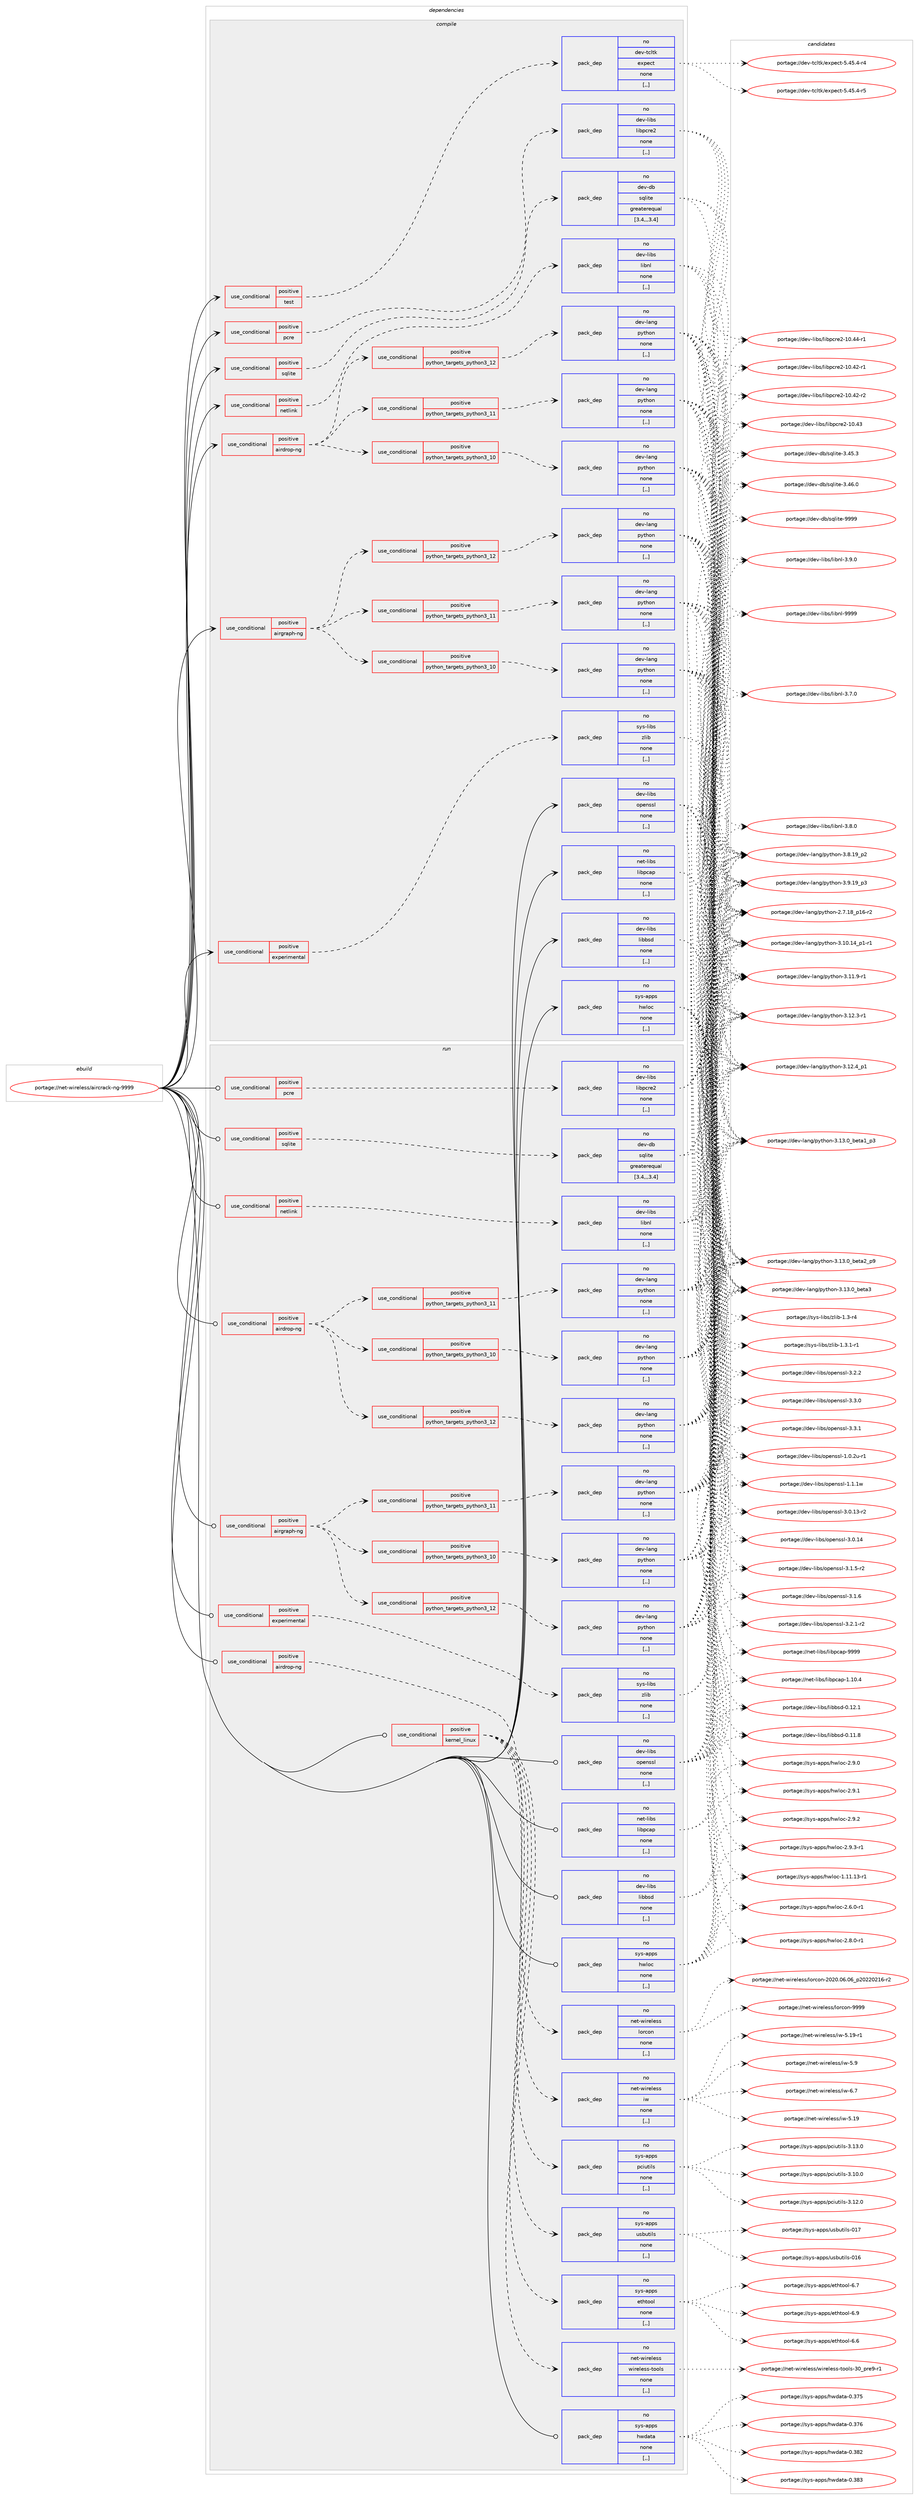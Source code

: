 digraph prolog {

# *************
# Graph options
# *************

newrank=true;
concentrate=true;
compound=true;
graph [rankdir=LR,fontname=Helvetica,fontsize=10,ranksep=1.5];#, ranksep=2.5, nodesep=0.2];
edge  [arrowhead=vee];
node  [fontname=Helvetica,fontsize=10];

# **********
# The ebuild
# **********

subgraph cluster_leftcol {
color=gray;
rank=same;
label=<<i>ebuild</i>>;
id [label="portage://net-wireless/aircrack-ng-9999", color=red, width=4, href="../net-wireless/aircrack-ng-9999.svg"];
}

# ****************
# The dependencies
# ****************

subgraph cluster_midcol {
color=gray;
label=<<i>dependencies</i>>;
subgraph cluster_compile {
fillcolor="#eeeeee";
style=filled;
label=<<i>compile</i>>;
subgraph cond100150 {
dependency378734 [label=<<TABLE BORDER="0" CELLBORDER="1" CELLSPACING="0" CELLPADDING="4"><TR><TD ROWSPAN="3" CELLPADDING="10">use_conditional</TD></TR><TR><TD>positive</TD></TR><TR><TD>airdrop-ng</TD></TR></TABLE>>, shape=none, color=red];
subgraph cond100151 {
dependency378735 [label=<<TABLE BORDER="0" CELLBORDER="1" CELLSPACING="0" CELLPADDING="4"><TR><TD ROWSPAN="3" CELLPADDING="10">use_conditional</TD></TR><TR><TD>positive</TD></TR><TR><TD>python_targets_python3_10</TD></TR></TABLE>>, shape=none, color=red];
subgraph pack275850 {
dependency378736 [label=<<TABLE BORDER="0" CELLBORDER="1" CELLSPACING="0" CELLPADDING="4" WIDTH="220"><TR><TD ROWSPAN="6" CELLPADDING="30">pack_dep</TD></TR><TR><TD WIDTH="110">no</TD></TR><TR><TD>dev-lang</TD></TR><TR><TD>python</TD></TR><TR><TD>none</TD></TR><TR><TD>[,,]</TD></TR></TABLE>>, shape=none, color=blue];
}
dependency378735:e -> dependency378736:w [weight=20,style="dashed",arrowhead="vee"];
}
dependency378734:e -> dependency378735:w [weight=20,style="dashed",arrowhead="vee"];
subgraph cond100152 {
dependency378737 [label=<<TABLE BORDER="0" CELLBORDER="1" CELLSPACING="0" CELLPADDING="4"><TR><TD ROWSPAN="3" CELLPADDING="10">use_conditional</TD></TR><TR><TD>positive</TD></TR><TR><TD>python_targets_python3_11</TD></TR></TABLE>>, shape=none, color=red];
subgraph pack275851 {
dependency378738 [label=<<TABLE BORDER="0" CELLBORDER="1" CELLSPACING="0" CELLPADDING="4" WIDTH="220"><TR><TD ROWSPAN="6" CELLPADDING="30">pack_dep</TD></TR><TR><TD WIDTH="110">no</TD></TR><TR><TD>dev-lang</TD></TR><TR><TD>python</TD></TR><TR><TD>none</TD></TR><TR><TD>[,,]</TD></TR></TABLE>>, shape=none, color=blue];
}
dependency378737:e -> dependency378738:w [weight=20,style="dashed",arrowhead="vee"];
}
dependency378734:e -> dependency378737:w [weight=20,style="dashed",arrowhead="vee"];
subgraph cond100153 {
dependency378739 [label=<<TABLE BORDER="0" CELLBORDER="1" CELLSPACING="0" CELLPADDING="4"><TR><TD ROWSPAN="3" CELLPADDING="10">use_conditional</TD></TR><TR><TD>positive</TD></TR><TR><TD>python_targets_python3_12</TD></TR></TABLE>>, shape=none, color=red];
subgraph pack275852 {
dependency378740 [label=<<TABLE BORDER="0" CELLBORDER="1" CELLSPACING="0" CELLPADDING="4" WIDTH="220"><TR><TD ROWSPAN="6" CELLPADDING="30">pack_dep</TD></TR><TR><TD WIDTH="110">no</TD></TR><TR><TD>dev-lang</TD></TR><TR><TD>python</TD></TR><TR><TD>none</TD></TR><TR><TD>[,,]</TD></TR></TABLE>>, shape=none, color=blue];
}
dependency378739:e -> dependency378740:w [weight=20,style="dashed",arrowhead="vee"];
}
dependency378734:e -> dependency378739:w [weight=20,style="dashed",arrowhead="vee"];
}
id:e -> dependency378734:w [weight=20,style="solid",arrowhead="vee"];
subgraph cond100154 {
dependency378741 [label=<<TABLE BORDER="0" CELLBORDER="1" CELLSPACING="0" CELLPADDING="4"><TR><TD ROWSPAN="3" CELLPADDING="10">use_conditional</TD></TR><TR><TD>positive</TD></TR><TR><TD>airgraph-ng</TD></TR></TABLE>>, shape=none, color=red];
subgraph cond100155 {
dependency378742 [label=<<TABLE BORDER="0" CELLBORDER="1" CELLSPACING="0" CELLPADDING="4"><TR><TD ROWSPAN="3" CELLPADDING="10">use_conditional</TD></TR><TR><TD>positive</TD></TR><TR><TD>python_targets_python3_10</TD></TR></TABLE>>, shape=none, color=red];
subgraph pack275853 {
dependency378743 [label=<<TABLE BORDER="0" CELLBORDER="1" CELLSPACING="0" CELLPADDING="4" WIDTH="220"><TR><TD ROWSPAN="6" CELLPADDING="30">pack_dep</TD></TR><TR><TD WIDTH="110">no</TD></TR><TR><TD>dev-lang</TD></TR><TR><TD>python</TD></TR><TR><TD>none</TD></TR><TR><TD>[,,]</TD></TR></TABLE>>, shape=none, color=blue];
}
dependency378742:e -> dependency378743:w [weight=20,style="dashed",arrowhead="vee"];
}
dependency378741:e -> dependency378742:w [weight=20,style="dashed",arrowhead="vee"];
subgraph cond100156 {
dependency378744 [label=<<TABLE BORDER="0" CELLBORDER="1" CELLSPACING="0" CELLPADDING="4"><TR><TD ROWSPAN="3" CELLPADDING="10">use_conditional</TD></TR><TR><TD>positive</TD></TR><TR><TD>python_targets_python3_11</TD></TR></TABLE>>, shape=none, color=red];
subgraph pack275854 {
dependency378745 [label=<<TABLE BORDER="0" CELLBORDER="1" CELLSPACING="0" CELLPADDING="4" WIDTH="220"><TR><TD ROWSPAN="6" CELLPADDING="30">pack_dep</TD></TR><TR><TD WIDTH="110">no</TD></TR><TR><TD>dev-lang</TD></TR><TR><TD>python</TD></TR><TR><TD>none</TD></TR><TR><TD>[,,]</TD></TR></TABLE>>, shape=none, color=blue];
}
dependency378744:e -> dependency378745:w [weight=20,style="dashed",arrowhead="vee"];
}
dependency378741:e -> dependency378744:w [weight=20,style="dashed",arrowhead="vee"];
subgraph cond100157 {
dependency378746 [label=<<TABLE BORDER="0" CELLBORDER="1" CELLSPACING="0" CELLPADDING="4"><TR><TD ROWSPAN="3" CELLPADDING="10">use_conditional</TD></TR><TR><TD>positive</TD></TR><TR><TD>python_targets_python3_12</TD></TR></TABLE>>, shape=none, color=red];
subgraph pack275855 {
dependency378747 [label=<<TABLE BORDER="0" CELLBORDER="1" CELLSPACING="0" CELLPADDING="4" WIDTH="220"><TR><TD ROWSPAN="6" CELLPADDING="30">pack_dep</TD></TR><TR><TD WIDTH="110">no</TD></TR><TR><TD>dev-lang</TD></TR><TR><TD>python</TD></TR><TR><TD>none</TD></TR><TR><TD>[,,]</TD></TR></TABLE>>, shape=none, color=blue];
}
dependency378746:e -> dependency378747:w [weight=20,style="dashed",arrowhead="vee"];
}
dependency378741:e -> dependency378746:w [weight=20,style="dashed",arrowhead="vee"];
}
id:e -> dependency378741:w [weight=20,style="solid",arrowhead="vee"];
subgraph cond100158 {
dependency378748 [label=<<TABLE BORDER="0" CELLBORDER="1" CELLSPACING="0" CELLPADDING="4"><TR><TD ROWSPAN="3" CELLPADDING="10">use_conditional</TD></TR><TR><TD>positive</TD></TR><TR><TD>experimental</TD></TR></TABLE>>, shape=none, color=red];
subgraph pack275856 {
dependency378749 [label=<<TABLE BORDER="0" CELLBORDER="1" CELLSPACING="0" CELLPADDING="4" WIDTH="220"><TR><TD ROWSPAN="6" CELLPADDING="30">pack_dep</TD></TR><TR><TD WIDTH="110">no</TD></TR><TR><TD>sys-libs</TD></TR><TR><TD>zlib</TD></TR><TR><TD>none</TD></TR><TR><TD>[,,]</TD></TR></TABLE>>, shape=none, color=blue];
}
dependency378748:e -> dependency378749:w [weight=20,style="dashed",arrowhead="vee"];
}
id:e -> dependency378748:w [weight=20,style="solid",arrowhead="vee"];
subgraph cond100159 {
dependency378750 [label=<<TABLE BORDER="0" CELLBORDER="1" CELLSPACING="0" CELLPADDING="4"><TR><TD ROWSPAN="3" CELLPADDING="10">use_conditional</TD></TR><TR><TD>positive</TD></TR><TR><TD>netlink</TD></TR></TABLE>>, shape=none, color=red];
subgraph pack275857 {
dependency378751 [label=<<TABLE BORDER="0" CELLBORDER="1" CELLSPACING="0" CELLPADDING="4" WIDTH="220"><TR><TD ROWSPAN="6" CELLPADDING="30">pack_dep</TD></TR><TR><TD WIDTH="110">no</TD></TR><TR><TD>dev-libs</TD></TR><TR><TD>libnl</TD></TR><TR><TD>none</TD></TR><TR><TD>[,,]</TD></TR></TABLE>>, shape=none, color=blue];
}
dependency378750:e -> dependency378751:w [weight=20,style="dashed",arrowhead="vee"];
}
id:e -> dependency378750:w [weight=20,style="solid",arrowhead="vee"];
subgraph cond100160 {
dependency378752 [label=<<TABLE BORDER="0" CELLBORDER="1" CELLSPACING="0" CELLPADDING="4"><TR><TD ROWSPAN="3" CELLPADDING="10">use_conditional</TD></TR><TR><TD>positive</TD></TR><TR><TD>pcre</TD></TR></TABLE>>, shape=none, color=red];
subgraph pack275858 {
dependency378753 [label=<<TABLE BORDER="0" CELLBORDER="1" CELLSPACING="0" CELLPADDING="4" WIDTH="220"><TR><TD ROWSPAN="6" CELLPADDING="30">pack_dep</TD></TR><TR><TD WIDTH="110">no</TD></TR><TR><TD>dev-libs</TD></TR><TR><TD>libpcre2</TD></TR><TR><TD>none</TD></TR><TR><TD>[,,]</TD></TR></TABLE>>, shape=none, color=blue];
}
dependency378752:e -> dependency378753:w [weight=20,style="dashed",arrowhead="vee"];
}
id:e -> dependency378752:w [weight=20,style="solid",arrowhead="vee"];
subgraph cond100161 {
dependency378754 [label=<<TABLE BORDER="0" CELLBORDER="1" CELLSPACING="0" CELLPADDING="4"><TR><TD ROWSPAN="3" CELLPADDING="10">use_conditional</TD></TR><TR><TD>positive</TD></TR><TR><TD>sqlite</TD></TR></TABLE>>, shape=none, color=red];
subgraph pack275859 {
dependency378755 [label=<<TABLE BORDER="0" CELLBORDER="1" CELLSPACING="0" CELLPADDING="4" WIDTH="220"><TR><TD ROWSPAN="6" CELLPADDING="30">pack_dep</TD></TR><TR><TD WIDTH="110">no</TD></TR><TR><TD>dev-db</TD></TR><TR><TD>sqlite</TD></TR><TR><TD>greaterequal</TD></TR><TR><TD>[3.4,,,3.4]</TD></TR></TABLE>>, shape=none, color=blue];
}
dependency378754:e -> dependency378755:w [weight=20,style="dashed",arrowhead="vee"];
}
id:e -> dependency378754:w [weight=20,style="solid",arrowhead="vee"];
subgraph cond100162 {
dependency378756 [label=<<TABLE BORDER="0" CELLBORDER="1" CELLSPACING="0" CELLPADDING="4"><TR><TD ROWSPAN="3" CELLPADDING="10">use_conditional</TD></TR><TR><TD>positive</TD></TR><TR><TD>test</TD></TR></TABLE>>, shape=none, color=red];
subgraph pack275860 {
dependency378757 [label=<<TABLE BORDER="0" CELLBORDER="1" CELLSPACING="0" CELLPADDING="4" WIDTH="220"><TR><TD ROWSPAN="6" CELLPADDING="30">pack_dep</TD></TR><TR><TD WIDTH="110">no</TD></TR><TR><TD>dev-tcltk</TD></TR><TR><TD>expect</TD></TR><TR><TD>none</TD></TR><TR><TD>[,,]</TD></TR></TABLE>>, shape=none, color=blue];
}
dependency378756:e -> dependency378757:w [weight=20,style="dashed",arrowhead="vee"];
}
id:e -> dependency378756:w [weight=20,style="solid",arrowhead="vee"];
subgraph pack275861 {
dependency378758 [label=<<TABLE BORDER="0" CELLBORDER="1" CELLSPACING="0" CELLPADDING="4" WIDTH="220"><TR><TD ROWSPAN="6" CELLPADDING="30">pack_dep</TD></TR><TR><TD WIDTH="110">no</TD></TR><TR><TD>dev-libs</TD></TR><TR><TD>libbsd</TD></TR><TR><TD>none</TD></TR><TR><TD>[,,]</TD></TR></TABLE>>, shape=none, color=blue];
}
id:e -> dependency378758:w [weight=20,style="solid",arrowhead="vee"];
subgraph pack275862 {
dependency378759 [label=<<TABLE BORDER="0" CELLBORDER="1" CELLSPACING="0" CELLPADDING="4" WIDTH="220"><TR><TD ROWSPAN="6" CELLPADDING="30">pack_dep</TD></TR><TR><TD WIDTH="110">no</TD></TR><TR><TD>dev-libs</TD></TR><TR><TD>openssl</TD></TR><TR><TD>none</TD></TR><TR><TD>[,,]</TD></TR></TABLE>>, shape=none, color=blue];
}
id:e -> dependency378759:w [weight=20,style="solid",arrowhead="vee"];
subgraph pack275863 {
dependency378760 [label=<<TABLE BORDER="0" CELLBORDER="1" CELLSPACING="0" CELLPADDING="4" WIDTH="220"><TR><TD ROWSPAN="6" CELLPADDING="30">pack_dep</TD></TR><TR><TD WIDTH="110">no</TD></TR><TR><TD>net-libs</TD></TR><TR><TD>libpcap</TD></TR><TR><TD>none</TD></TR><TR><TD>[,,]</TD></TR></TABLE>>, shape=none, color=blue];
}
id:e -> dependency378760:w [weight=20,style="solid",arrowhead="vee"];
subgraph pack275864 {
dependency378761 [label=<<TABLE BORDER="0" CELLBORDER="1" CELLSPACING="0" CELLPADDING="4" WIDTH="220"><TR><TD ROWSPAN="6" CELLPADDING="30">pack_dep</TD></TR><TR><TD WIDTH="110">no</TD></TR><TR><TD>sys-apps</TD></TR><TR><TD>hwloc</TD></TR><TR><TD>none</TD></TR><TR><TD>[,,]</TD></TR></TABLE>>, shape=none, color=blue];
}
id:e -> dependency378761:w [weight=20,style="solid",arrowhead="vee"];
}
subgraph cluster_compileandrun {
fillcolor="#eeeeee";
style=filled;
label=<<i>compile and run</i>>;
}
subgraph cluster_run {
fillcolor="#eeeeee";
style=filled;
label=<<i>run</i>>;
subgraph cond100163 {
dependency378762 [label=<<TABLE BORDER="0" CELLBORDER="1" CELLSPACING="0" CELLPADDING="4"><TR><TD ROWSPAN="3" CELLPADDING="10">use_conditional</TD></TR><TR><TD>positive</TD></TR><TR><TD>airdrop-ng</TD></TR></TABLE>>, shape=none, color=red];
subgraph cond100164 {
dependency378763 [label=<<TABLE BORDER="0" CELLBORDER="1" CELLSPACING="0" CELLPADDING="4"><TR><TD ROWSPAN="3" CELLPADDING="10">use_conditional</TD></TR><TR><TD>positive</TD></TR><TR><TD>python_targets_python3_10</TD></TR></TABLE>>, shape=none, color=red];
subgraph pack275865 {
dependency378764 [label=<<TABLE BORDER="0" CELLBORDER="1" CELLSPACING="0" CELLPADDING="4" WIDTH="220"><TR><TD ROWSPAN="6" CELLPADDING="30">pack_dep</TD></TR><TR><TD WIDTH="110">no</TD></TR><TR><TD>dev-lang</TD></TR><TR><TD>python</TD></TR><TR><TD>none</TD></TR><TR><TD>[,,]</TD></TR></TABLE>>, shape=none, color=blue];
}
dependency378763:e -> dependency378764:w [weight=20,style="dashed",arrowhead="vee"];
}
dependency378762:e -> dependency378763:w [weight=20,style="dashed",arrowhead="vee"];
subgraph cond100165 {
dependency378765 [label=<<TABLE BORDER="0" CELLBORDER="1" CELLSPACING="0" CELLPADDING="4"><TR><TD ROWSPAN="3" CELLPADDING="10">use_conditional</TD></TR><TR><TD>positive</TD></TR><TR><TD>python_targets_python3_11</TD></TR></TABLE>>, shape=none, color=red];
subgraph pack275866 {
dependency378766 [label=<<TABLE BORDER="0" CELLBORDER="1" CELLSPACING="0" CELLPADDING="4" WIDTH="220"><TR><TD ROWSPAN="6" CELLPADDING="30">pack_dep</TD></TR><TR><TD WIDTH="110">no</TD></TR><TR><TD>dev-lang</TD></TR><TR><TD>python</TD></TR><TR><TD>none</TD></TR><TR><TD>[,,]</TD></TR></TABLE>>, shape=none, color=blue];
}
dependency378765:e -> dependency378766:w [weight=20,style="dashed",arrowhead="vee"];
}
dependency378762:e -> dependency378765:w [weight=20,style="dashed",arrowhead="vee"];
subgraph cond100166 {
dependency378767 [label=<<TABLE BORDER="0" CELLBORDER="1" CELLSPACING="0" CELLPADDING="4"><TR><TD ROWSPAN="3" CELLPADDING="10">use_conditional</TD></TR><TR><TD>positive</TD></TR><TR><TD>python_targets_python3_12</TD></TR></TABLE>>, shape=none, color=red];
subgraph pack275867 {
dependency378768 [label=<<TABLE BORDER="0" CELLBORDER="1" CELLSPACING="0" CELLPADDING="4" WIDTH="220"><TR><TD ROWSPAN="6" CELLPADDING="30">pack_dep</TD></TR><TR><TD WIDTH="110">no</TD></TR><TR><TD>dev-lang</TD></TR><TR><TD>python</TD></TR><TR><TD>none</TD></TR><TR><TD>[,,]</TD></TR></TABLE>>, shape=none, color=blue];
}
dependency378767:e -> dependency378768:w [weight=20,style="dashed",arrowhead="vee"];
}
dependency378762:e -> dependency378767:w [weight=20,style="dashed",arrowhead="vee"];
}
id:e -> dependency378762:w [weight=20,style="solid",arrowhead="odot"];
subgraph cond100167 {
dependency378769 [label=<<TABLE BORDER="0" CELLBORDER="1" CELLSPACING="0" CELLPADDING="4"><TR><TD ROWSPAN="3" CELLPADDING="10">use_conditional</TD></TR><TR><TD>positive</TD></TR><TR><TD>airdrop-ng</TD></TR></TABLE>>, shape=none, color=red];
subgraph pack275868 {
dependency378770 [label=<<TABLE BORDER="0" CELLBORDER="1" CELLSPACING="0" CELLPADDING="4" WIDTH="220"><TR><TD ROWSPAN="6" CELLPADDING="30">pack_dep</TD></TR><TR><TD WIDTH="110">no</TD></TR><TR><TD>net-wireless</TD></TR><TR><TD>lorcon</TD></TR><TR><TD>none</TD></TR><TR><TD>[,,]</TD></TR></TABLE>>, shape=none, color=blue];
}
dependency378769:e -> dependency378770:w [weight=20,style="dashed",arrowhead="vee"];
}
id:e -> dependency378769:w [weight=20,style="solid",arrowhead="odot"];
subgraph cond100168 {
dependency378771 [label=<<TABLE BORDER="0" CELLBORDER="1" CELLSPACING="0" CELLPADDING="4"><TR><TD ROWSPAN="3" CELLPADDING="10">use_conditional</TD></TR><TR><TD>positive</TD></TR><TR><TD>airgraph-ng</TD></TR></TABLE>>, shape=none, color=red];
subgraph cond100169 {
dependency378772 [label=<<TABLE BORDER="0" CELLBORDER="1" CELLSPACING="0" CELLPADDING="4"><TR><TD ROWSPAN="3" CELLPADDING="10">use_conditional</TD></TR><TR><TD>positive</TD></TR><TR><TD>python_targets_python3_10</TD></TR></TABLE>>, shape=none, color=red];
subgraph pack275869 {
dependency378773 [label=<<TABLE BORDER="0" CELLBORDER="1" CELLSPACING="0" CELLPADDING="4" WIDTH="220"><TR><TD ROWSPAN="6" CELLPADDING="30">pack_dep</TD></TR><TR><TD WIDTH="110">no</TD></TR><TR><TD>dev-lang</TD></TR><TR><TD>python</TD></TR><TR><TD>none</TD></TR><TR><TD>[,,]</TD></TR></TABLE>>, shape=none, color=blue];
}
dependency378772:e -> dependency378773:w [weight=20,style="dashed",arrowhead="vee"];
}
dependency378771:e -> dependency378772:w [weight=20,style="dashed",arrowhead="vee"];
subgraph cond100170 {
dependency378774 [label=<<TABLE BORDER="0" CELLBORDER="1" CELLSPACING="0" CELLPADDING="4"><TR><TD ROWSPAN="3" CELLPADDING="10">use_conditional</TD></TR><TR><TD>positive</TD></TR><TR><TD>python_targets_python3_11</TD></TR></TABLE>>, shape=none, color=red];
subgraph pack275870 {
dependency378775 [label=<<TABLE BORDER="0" CELLBORDER="1" CELLSPACING="0" CELLPADDING="4" WIDTH="220"><TR><TD ROWSPAN="6" CELLPADDING="30">pack_dep</TD></TR><TR><TD WIDTH="110">no</TD></TR><TR><TD>dev-lang</TD></TR><TR><TD>python</TD></TR><TR><TD>none</TD></TR><TR><TD>[,,]</TD></TR></TABLE>>, shape=none, color=blue];
}
dependency378774:e -> dependency378775:w [weight=20,style="dashed",arrowhead="vee"];
}
dependency378771:e -> dependency378774:w [weight=20,style="dashed",arrowhead="vee"];
subgraph cond100171 {
dependency378776 [label=<<TABLE BORDER="0" CELLBORDER="1" CELLSPACING="0" CELLPADDING="4"><TR><TD ROWSPAN="3" CELLPADDING="10">use_conditional</TD></TR><TR><TD>positive</TD></TR><TR><TD>python_targets_python3_12</TD></TR></TABLE>>, shape=none, color=red];
subgraph pack275871 {
dependency378777 [label=<<TABLE BORDER="0" CELLBORDER="1" CELLSPACING="0" CELLPADDING="4" WIDTH="220"><TR><TD ROWSPAN="6" CELLPADDING="30">pack_dep</TD></TR><TR><TD WIDTH="110">no</TD></TR><TR><TD>dev-lang</TD></TR><TR><TD>python</TD></TR><TR><TD>none</TD></TR><TR><TD>[,,]</TD></TR></TABLE>>, shape=none, color=blue];
}
dependency378776:e -> dependency378777:w [weight=20,style="dashed",arrowhead="vee"];
}
dependency378771:e -> dependency378776:w [weight=20,style="dashed",arrowhead="vee"];
}
id:e -> dependency378771:w [weight=20,style="solid",arrowhead="odot"];
subgraph cond100172 {
dependency378778 [label=<<TABLE BORDER="0" CELLBORDER="1" CELLSPACING="0" CELLPADDING="4"><TR><TD ROWSPAN="3" CELLPADDING="10">use_conditional</TD></TR><TR><TD>positive</TD></TR><TR><TD>experimental</TD></TR></TABLE>>, shape=none, color=red];
subgraph pack275872 {
dependency378779 [label=<<TABLE BORDER="0" CELLBORDER="1" CELLSPACING="0" CELLPADDING="4" WIDTH="220"><TR><TD ROWSPAN="6" CELLPADDING="30">pack_dep</TD></TR><TR><TD WIDTH="110">no</TD></TR><TR><TD>sys-libs</TD></TR><TR><TD>zlib</TD></TR><TR><TD>none</TD></TR><TR><TD>[,,]</TD></TR></TABLE>>, shape=none, color=blue];
}
dependency378778:e -> dependency378779:w [weight=20,style="dashed",arrowhead="vee"];
}
id:e -> dependency378778:w [weight=20,style="solid",arrowhead="odot"];
subgraph cond100173 {
dependency378780 [label=<<TABLE BORDER="0" CELLBORDER="1" CELLSPACING="0" CELLPADDING="4"><TR><TD ROWSPAN="3" CELLPADDING="10">use_conditional</TD></TR><TR><TD>positive</TD></TR><TR><TD>kernel_linux</TD></TR></TABLE>>, shape=none, color=red];
subgraph pack275873 {
dependency378781 [label=<<TABLE BORDER="0" CELLBORDER="1" CELLSPACING="0" CELLPADDING="4" WIDTH="220"><TR><TD ROWSPAN="6" CELLPADDING="30">pack_dep</TD></TR><TR><TD WIDTH="110">no</TD></TR><TR><TD>net-wireless</TD></TR><TR><TD>iw</TD></TR><TR><TD>none</TD></TR><TR><TD>[,,]</TD></TR></TABLE>>, shape=none, color=blue];
}
dependency378780:e -> dependency378781:w [weight=20,style="dashed",arrowhead="vee"];
subgraph pack275874 {
dependency378782 [label=<<TABLE BORDER="0" CELLBORDER="1" CELLSPACING="0" CELLPADDING="4" WIDTH="220"><TR><TD ROWSPAN="6" CELLPADDING="30">pack_dep</TD></TR><TR><TD WIDTH="110">no</TD></TR><TR><TD>net-wireless</TD></TR><TR><TD>wireless-tools</TD></TR><TR><TD>none</TD></TR><TR><TD>[,,]</TD></TR></TABLE>>, shape=none, color=blue];
}
dependency378780:e -> dependency378782:w [weight=20,style="dashed",arrowhead="vee"];
subgraph pack275875 {
dependency378783 [label=<<TABLE BORDER="0" CELLBORDER="1" CELLSPACING="0" CELLPADDING="4" WIDTH="220"><TR><TD ROWSPAN="6" CELLPADDING="30">pack_dep</TD></TR><TR><TD WIDTH="110">no</TD></TR><TR><TD>sys-apps</TD></TR><TR><TD>ethtool</TD></TR><TR><TD>none</TD></TR><TR><TD>[,,]</TD></TR></TABLE>>, shape=none, color=blue];
}
dependency378780:e -> dependency378783:w [weight=20,style="dashed",arrowhead="vee"];
subgraph pack275876 {
dependency378784 [label=<<TABLE BORDER="0" CELLBORDER="1" CELLSPACING="0" CELLPADDING="4" WIDTH="220"><TR><TD ROWSPAN="6" CELLPADDING="30">pack_dep</TD></TR><TR><TD WIDTH="110">no</TD></TR><TR><TD>sys-apps</TD></TR><TR><TD>usbutils</TD></TR><TR><TD>none</TD></TR><TR><TD>[,,]</TD></TR></TABLE>>, shape=none, color=blue];
}
dependency378780:e -> dependency378784:w [weight=20,style="dashed",arrowhead="vee"];
subgraph pack275877 {
dependency378785 [label=<<TABLE BORDER="0" CELLBORDER="1" CELLSPACING="0" CELLPADDING="4" WIDTH="220"><TR><TD ROWSPAN="6" CELLPADDING="30">pack_dep</TD></TR><TR><TD WIDTH="110">no</TD></TR><TR><TD>sys-apps</TD></TR><TR><TD>pciutils</TD></TR><TR><TD>none</TD></TR><TR><TD>[,,]</TD></TR></TABLE>>, shape=none, color=blue];
}
dependency378780:e -> dependency378785:w [weight=20,style="dashed",arrowhead="vee"];
}
id:e -> dependency378780:w [weight=20,style="solid",arrowhead="odot"];
subgraph cond100174 {
dependency378786 [label=<<TABLE BORDER="0" CELLBORDER="1" CELLSPACING="0" CELLPADDING="4"><TR><TD ROWSPAN="3" CELLPADDING="10">use_conditional</TD></TR><TR><TD>positive</TD></TR><TR><TD>netlink</TD></TR></TABLE>>, shape=none, color=red];
subgraph pack275878 {
dependency378787 [label=<<TABLE BORDER="0" CELLBORDER="1" CELLSPACING="0" CELLPADDING="4" WIDTH="220"><TR><TD ROWSPAN="6" CELLPADDING="30">pack_dep</TD></TR><TR><TD WIDTH="110">no</TD></TR><TR><TD>dev-libs</TD></TR><TR><TD>libnl</TD></TR><TR><TD>none</TD></TR><TR><TD>[,,]</TD></TR></TABLE>>, shape=none, color=blue];
}
dependency378786:e -> dependency378787:w [weight=20,style="dashed",arrowhead="vee"];
}
id:e -> dependency378786:w [weight=20,style="solid",arrowhead="odot"];
subgraph cond100175 {
dependency378788 [label=<<TABLE BORDER="0" CELLBORDER="1" CELLSPACING="0" CELLPADDING="4"><TR><TD ROWSPAN="3" CELLPADDING="10">use_conditional</TD></TR><TR><TD>positive</TD></TR><TR><TD>pcre</TD></TR></TABLE>>, shape=none, color=red];
subgraph pack275879 {
dependency378789 [label=<<TABLE BORDER="0" CELLBORDER="1" CELLSPACING="0" CELLPADDING="4" WIDTH="220"><TR><TD ROWSPAN="6" CELLPADDING="30">pack_dep</TD></TR><TR><TD WIDTH="110">no</TD></TR><TR><TD>dev-libs</TD></TR><TR><TD>libpcre2</TD></TR><TR><TD>none</TD></TR><TR><TD>[,,]</TD></TR></TABLE>>, shape=none, color=blue];
}
dependency378788:e -> dependency378789:w [weight=20,style="dashed",arrowhead="vee"];
}
id:e -> dependency378788:w [weight=20,style="solid",arrowhead="odot"];
subgraph cond100176 {
dependency378790 [label=<<TABLE BORDER="0" CELLBORDER="1" CELLSPACING="0" CELLPADDING="4"><TR><TD ROWSPAN="3" CELLPADDING="10">use_conditional</TD></TR><TR><TD>positive</TD></TR><TR><TD>sqlite</TD></TR></TABLE>>, shape=none, color=red];
subgraph pack275880 {
dependency378791 [label=<<TABLE BORDER="0" CELLBORDER="1" CELLSPACING="0" CELLPADDING="4" WIDTH="220"><TR><TD ROWSPAN="6" CELLPADDING="30">pack_dep</TD></TR><TR><TD WIDTH="110">no</TD></TR><TR><TD>dev-db</TD></TR><TR><TD>sqlite</TD></TR><TR><TD>greaterequal</TD></TR><TR><TD>[3.4,,,3.4]</TD></TR></TABLE>>, shape=none, color=blue];
}
dependency378790:e -> dependency378791:w [weight=20,style="dashed",arrowhead="vee"];
}
id:e -> dependency378790:w [weight=20,style="solid",arrowhead="odot"];
subgraph pack275881 {
dependency378792 [label=<<TABLE BORDER="0" CELLBORDER="1" CELLSPACING="0" CELLPADDING="4" WIDTH="220"><TR><TD ROWSPAN="6" CELLPADDING="30">pack_dep</TD></TR><TR><TD WIDTH="110">no</TD></TR><TR><TD>dev-libs</TD></TR><TR><TD>libbsd</TD></TR><TR><TD>none</TD></TR><TR><TD>[,,]</TD></TR></TABLE>>, shape=none, color=blue];
}
id:e -> dependency378792:w [weight=20,style="solid",arrowhead="odot"];
subgraph pack275882 {
dependency378793 [label=<<TABLE BORDER="0" CELLBORDER="1" CELLSPACING="0" CELLPADDING="4" WIDTH="220"><TR><TD ROWSPAN="6" CELLPADDING="30">pack_dep</TD></TR><TR><TD WIDTH="110">no</TD></TR><TR><TD>dev-libs</TD></TR><TR><TD>openssl</TD></TR><TR><TD>none</TD></TR><TR><TD>[,,]</TD></TR></TABLE>>, shape=none, color=blue];
}
id:e -> dependency378793:w [weight=20,style="solid",arrowhead="odot"];
subgraph pack275883 {
dependency378794 [label=<<TABLE BORDER="0" CELLBORDER="1" CELLSPACING="0" CELLPADDING="4" WIDTH="220"><TR><TD ROWSPAN="6" CELLPADDING="30">pack_dep</TD></TR><TR><TD WIDTH="110">no</TD></TR><TR><TD>net-libs</TD></TR><TR><TD>libpcap</TD></TR><TR><TD>none</TD></TR><TR><TD>[,,]</TD></TR></TABLE>>, shape=none, color=blue];
}
id:e -> dependency378794:w [weight=20,style="solid",arrowhead="odot"];
subgraph pack275884 {
dependency378795 [label=<<TABLE BORDER="0" CELLBORDER="1" CELLSPACING="0" CELLPADDING="4" WIDTH="220"><TR><TD ROWSPAN="6" CELLPADDING="30">pack_dep</TD></TR><TR><TD WIDTH="110">no</TD></TR><TR><TD>sys-apps</TD></TR><TR><TD>hwdata</TD></TR><TR><TD>none</TD></TR><TR><TD>[,,]</TD></TR></TABLE>>, shape=none, color=blue];
}
id:e -> dependency378795:w [weight=20,style="solid",arrowhead="odot"];
subgraph pack275885 {
dependency378796 [label=<<TABLE BORDER="0" CELLBORDER="1" CELLSPACING="0" CELLPADDING="4" WIDTH="220"><TR><TD ROWSPAN="6" CELLPADDING="30">pack_dep</TD></TR><TR><TD WIDTH="110">no</TD></TR><TR><TD>sys-apps</TD></TR><TR><TD>hwloc</TD></TR><TR><TD>none</TD></TR><TR><TD>[,,]</TD></TR></TABLE>>, shape=none, color=blue];
}
id:e -> dependency378796:w [weight=20,style="solid",arrowhead="odot"];
}
}

# **************
# The candidates
# **************

subgraph cluster_choices {
rank=same;
color=gray;
label=<<i>candidates</i>>;

subgraph choice275850 {
color=black;
nodesep=1;
choice100101118451089711010347112121116104111110455046554649569511249544511450 [label="portage://dev-lang/python-2.7.18_p16-r2", color=red, width=4,href="../dev-lang/python-2.7.18_p16-r2.svg"];
choice100101118451089711010347112121116104111110455146494846495295112494511449 [label="portage://dev-lang/python-3.10.14_p1-r1", color=red, width=4,href="../dev-lang/python-3.10.14_p1-r1.svg"];
choice100101118451089711010347112121116104111110455146494946574511449 [label="portage://dev-lang/python-3.11.9-r1", color=red, width=4,href="../dev-lang/python-3.11.9-r1.svg"];
choice100101118451089711010347112121116104111110455146495046514511449 [label="portage://dev-lang/python-3.12.3-r1", color=red, width=4,href="../dev-lang/python-3.12.3-r1.svg"];
choice100101118451089711010347112121116104111110455146495046529511249 [label="portage://dev-lang/python-3.12.4_p1", color=red, width=4,href="../dev-lang/python-3.12.4_p1.svg"];
choice10010111845108971101034711212111610411111045514649514648959810111697499511251 [label="portage://dev-lang/python-3.13.0_beta1_p3", color=red, width=4,href="../dev-lang/python-3.13.0_beta1_p3.svg"];
choice10010111845108971101034711212111610411111045514649514648959810111697509511257 [label="portage://dev-lang/python-3.13.0_beta2_p9", color=red, width=4,href="../dev-lang/python-3.13.0_beta2_p9.svg"];
choice1001011184510897110103471121211161041111104551464951464895981011169751 [label="portage://dev-lang/python-3.13.0_beta3", color=red, width=4,href="../dev-lang/python-3.13.0_beta3.svg"];
choice100101118451089711010347112121116104111110455146564649579511250 [label="portage://dev-lang/python-3.8.19_p2", color=red, width=4,href="../dev-lang/python-3.8.19_p2.svg"];
choice100101118451089711010347112121116104111110455146574649579511251 [label="portage://dev-lang/python-3.9.19_p3", color=red, width=4,href="../dev-lang/python-3.9.19_p3.svg"];
dependency378736:e -> choice100101118451089711010347112121116104111110455046554649569511249544511450:w [style=dotted,weight="100"];
dependency378736:e -> choice100101118451089711010347112121116104111110455146494846495295112494511449:w [style=dotted,weight="100"];
dependency378736:e -> choice100101118451089711010347112121116104111110455146494946574511449:w [style=dotted,weight="100"];
dependency378736:e -> choice100101118451089711010347112121116104111110455146495046514511449:w [style=dotted,weight="100"];
dependency378736:e -> choice100101118451089711010347112121116104111110455146495046529511249:w [style=dotted,weight="100"];
dependency378736:e -> choice10010111845108971101034711212111610411111045514649514648959810111697499511251:w [style=dotted,weight="100"];
dependency378736:e -> choice10010111845108971101034711212111610411111045514649514648959810111697509511257:w [style=dotted,weight="100"];
dependency378736:e -> choice1001011184510897110103471121211161041111104551464951464895981011169751:w [style=dotted,weight="100"];
dependency378736:e -> choice100101118451089711010347112121116104111110455146564649579511250:w [style=dotted,weight="100"];
dependency378736:e -> choice100101118451089711010347112121116104111110455146574649579511251:w [style=dotted,weight="100"];
}
subgraph choice275851 {
color=black;
nodesep=1;
choice100101118451089711010347112121116104111110455046554649569511249544511450 [label="portage://dev-lang/python-2.7.18_p16-r2", color=red, width=4,href="../dev-lang/python-2.7.18_p16-r2.svg"];
choice100101118451089711010347112121116104111110455146494846495295112494511449 [label="portage://dev-lang/python-3.10.14_p1-r1", color=red, width=4,href="../dev-lang/python-3.10.14_p1-r1.svg"];
choice100101118451089711010347112121116104111110455146494946574511449 [label="portage://dev-lang/python-3.11.9-r1", color=red, width=4,href="../dev-lang/python-3.11.9-r1.svg"];
choice100101118451089711010347112121116104111110455146495046514511449 [label="portage://dev-lang/python-3.12.3-r1", color=red, width=4,href="../dev-lang/python-3.12.3-r1.svg"];
choice100101118451089711010347112121116104111110455146495046529511249 [label="portage://dev-lang/python-3.12.4_p1", color=red, width=4,href="../dev-lang/python-3.12.4_p1.svg"];
choice10010111845108971101034711212111610411111045514649514648959810111697499511251 [label="portage://dev-lang/python-3.13.0_beta1_p3", color=red, width=4,href="../dev-lang/python-3.13.0_beta1_p3.svg"];
choice10010111845108971101034711212111610411111045514649514648959810111697509511257 [label="portage://dev-lang/python-3.13.0_beta2_p9", color=red, width=4,href="../dev-lang/python-3.13.0_beta2_p9.svg"];
choice1001011184510897110103471121211161041111104551464951464895981011169751 [label="portage://dev-lang/python-3.13.0_beta3", color=red, width=4,href="../dev-lang/python-3.13.0_beta3.svg"];
choice100101118451089711010347112121116104111110455146564649579511250 [label="portage://dev-lang/python-3.8.19_p2", color=red, width=4,href="../dev-lang/python-3.8.19_p2.svg"];
choice100101118451089711010347112121116104111110455146574649579511251 [label="portage://dev-lang/python-3.9.19_p3", color=red, width=4,href="../dev-lang/python-3.9.19_p3.svg"];
dependency378738:e -> choice100101118451089711010347112121116104111110455046554649569511249544511450:w [style=dotted,weight="100"];
dependency378738:e -> choice100101118451089711010347112121116104111110455146494846495295112494511449:w [style=dotted,weight="100"];
dependency378738:e -> choice100101118451089711010347112121116104111110455146494946574511449:w [style=dotted,weight="100"];
dependency378738:e -> choice100101118451089711010347112121116104111110455146495046514511449:w [style=dotted,weight="100"];
dependency378738:e -> choice100101118451089711010347112121116104111110455146495046529511249:w [style=dotted,weight="100"];
dependency378738:e -> choice10010111845108971101034711212111610411111045514649514648959810111697499511251:w [style=dotted,weight="100"];
dependency378738:e -> choice10010111845108971101034711212111610411111045514649514648959810111697509511257:w [style=dotted,weight="100"];
dependency378738:e -> choice1001011184510897110103471121211161041111104551464951464895981011169751:w [style=dotted,weight="100"];
dependency378738:e -> choice100101118451089711010347112121116104111110455146564649579511250:w [style=dotted,weight="100"];
dependency378738:e -> choice100101118451089711010347112121116104111110455146574649579511251:w [style=dotted,weight="100"];
}
subgraph choice275852 {
color=black;
nodesep=1;
choice100101118451089711010347112121116104111110455046554649569511249544511450 [label="portage://dev-lang/python-2.7.18_p16-r2", color=red, width=4,href="../dev-lang/python-2.7.18_p16-r2.svg"];
choice100101118451089711010347112121116104111110455146494846495295112494511449 [label="portage://dev-lang/python-3.10.14_p1-r1", color=red, width=4,href="../dev-lang/python-3.10.14_p1-r1.svg"];
choice100101118451089711010347112121116104111110455146494946574511449 [label="portage://dev-lang/python-3.11.9-r1", color=red, width=4,href="../dev-lang/python-3.11.9-r1.svg"];
choice100101118451089711010347112121116104111110455146495046514511449 [label="portage://dev-lang/python-3.12.3-r1", color=red, width=4,href="../dev-lang/python-3.12.3-r1.svg"];
choice100101118451089711010347112121116104111110455146495046529511249 [label="portage://dev-lang/python-3.12.4_p1", color=red, width=4,href="../dev-lang/python-3.12.4_p1.svg"];
choice10010111845108971101034711212111610411111045514649514648959810111697499511251 [label="portage://dev-lang/python-3.13.0_beta1_p3", color=red, width=4,href="../dev-lang/python-3.13.0_beta1_p3.svg"];
choice10010111845108971101034711212111610411111045514649514648959810111697509511257 [label="portage://dev-lang/python-3.13.0_beta2_p9", color=red, width=4,href="../dev-lang/python-3.13.0_beta2_p9.svg"];
choice1001011184510897110103471121211161041111104551464951464895981011169751 [label="portage://dev-lang/python-3.13.0_beta3", color=red, width=4,href="../dev-lang/python-3.13.0_beta3.svg"];
choice100101118451089711010347112121116104111110455146564649579511250 [label="portage://dev-lang/python-3.8.19_p2", color=red, width=4,href="../dev-lang/python-3.8.19_p2.svg"];
choice100101118451089711010347112121116104111110455146574649579511251 [label="portage://dev-lang/python-3.9.19_p3", color=red, width=4,href="../dev-lang/python-3.9.19_p3.svg"];
dependency378740:e -> choice100101118451089711010347112121116104111110455046554649569511249544511450:w [style=dotted,weight="100"];
dependency378740:e -> choice100101118451089711010347112121116104111110455146494846495295112494511449:w [style=dotted,weight="100"];
dependency378740:e -> choice100101118451089711010347112121116104111110455146494946574511449:w [style=dotted,weight="100"];
dependency378740:e -> choice100101118451089711010347112121116104111110455146495046514511449:w [style=dotted,weight="100"];
dependency378740:e -> choice100101118451089711010347112121116104111110455146495046529511249:w [style=dotted,weight="100"];
dependency378740:e -> choice10010111845108971101034711212111610411111045514649514648959810111697499511251:w [style=dotted,weight="100"];
dependency378740:e -> choice10010111845108971101034711212111610411111045514649514648959810111697509511257:w [style=dotted,weight="100"];
dependency378740:e -> choice1001011184510897110103471121211161041111104551464951464895981011169751:w [style=dotted,weight="100"];
dependency378740:e -> choice100101118451089711010347112121116104111110455146564649579511250:w [style=dotted,weight="100"];
dependency378740:e -> choice100101118451089711010347112121116104111110455146574649579511251:w [style=dotted,weight="100"];
}
subgraph choice275853 {
color=black;
nodesep=1;
choice100101118451089711010347112121116104111110455046554649569511249544511450 [label="portage://dev-lang/python-2.7.18_p16-r2", color=red, width=4,href="../dev-lang/python-2.7.18_p16-r2.svg"];
choice100101118451089711010347112121116104111110455146494846495295112494511449 [label="portage://dev-lang/python-3.10.14_p1-r1", color=red, width=4,href="../dev-lang/python-3.10.14_p1-r1.svg"];
choice100101118451089711010347112121116104111110455146494946574511449 [label="portage://dev-lang/python-3.11.9-r1", color=red, width=4,href="../dev-lang/python-3.11.9-r1.svg"];
choice100101118451089711010347112121116104111110455146495046514511449 [label="portage://dev-lang/python-3.12.3-r1", color=red, width=4,href="../dev-lang/python-3.12.3-r1.svg"];
choice100101118451089711010347112121116104111110455146495046529511249 [label="portage://dev-lang/python-3.12.4_p1", color=red, width=4,href="../dev-lang/python-3.12.4_p1.svg"];
choice10010111845108971101034711212111610411111045514649514648959810111697499511251 [label="portage://dev-lang/python-3.13.0_beta1_p3", color=red, width=4,href="../dev-lang/python-3.13.0_beta1_p3.svg"];
choice10010111845108971101034711212111610411111045514649514648959810111697509511257 [label="portage://dev-lang/python-3.13.0_beta2_p9", color=red, width=4,href="../dev-lang/python-3.13.0_beta2_p9.svg"];
choice1001011184510897110103471121211161041111104551464951464895981011169751 [label="portage://dev-lang/python-3.13.0_beta3", color=red, width=4,href="../dev-lang/python-3.13.0_beta3.svg"];
choice100101118451089711010347112121116104111110455146564649579511250 [label="portage://dev-lang/python-3.8.19_p2", color=red, width=4,href="../dev-lang/python-3.8.19_p2.svg"];
choice100101118451089711010347112121116104111110455146574649579511251 [label="portage://dev-lang/python-3.9.19_p3", color=red, width=4,href="../dev-lang/python-3.9.19_p3.svg"];
dependency378743:e -> choice100101118451089711010347112121116104111110455046554649569511249544511450:w [style=dotted,weight="100"];
dependency378743:e -> choice100101118451089711010347112121116104111110455146494846495295112494511449:w [style=dotted,weight="100"];
dependency378743:e -> choice100101118451089711010347112121116104111110455146494946574511449:w [style=dotted,weight="100"];
dependency378743:e -> choice100101118451089711010347112121116104111110455146495046514511449:w [style=dotted,weight="100"];
dependency378743:e -> choice100101118451089711010347112121116104111110455146495046529511249:w [style=dotted,weight="100"];
dependency378743:e -> choice10010111845108971101034711212111610411111045514649514648959810111697499511251:w [style=dotted,weight="100"];
dependency378743:e -> choice10010111845108971101034711212111610411111045514649514648959810111697509511257:w [style=dotted,weight="100"];
dependency378743:e -> choice1001011184510897110103471121211161041111104551464951464895981011169751:w [style=dotted,weight="100"];
dependency378743:e -> choice100101118451089711010347112121116104111110455146564649579511250:w [style=dotted,weight="100"];
dependency378743:e -> choice100101118451089711010347112121116104111110455146574649579511251:w [style=dotted,weight="100"];
}
subgraph choice275854 {
color=black;
nodesep=1;
choice100101118451089711010347112121116104111110455046554649569511249544511450 [label="portage://dev-lang/python-2.7.18_p16-r2", color=red, width=4,href="../dev-lang/python-2.7.18_p16-r2.svg"];
choice100101118451089711010347112121116104111110455146494846495295112494511449 [label="portage://dev-lang/python-3.10.14_p1-r1", color=red, width=4,href="../dev-lang/python-3.10.14_p1-r1.svg"];
choice100101118451089711010347112121116104111110455146494946574511449 [label="portage://dev-lang/python-3.11.9-r1", color=red, width=4,href="../dev-lang/python-3.11.9-r1.svg"];
choice100101118451089711010347112121116104111110455146495046514511449 [label="portage://dev-lang/python-3.12.3-r1", color=red, width=4,href="../dev-lang/python-3.12.3-r1.svg"];
choice100101118451089711010347112121116104111110455146495046529511249 [label="portage://dev-lang/python-3.12.4_p1", color=red, width=4,href="../dev-lang/python-3.12.4_p1.svg"];
choice10010111845108971101034711212111610411111045514649514648959810111697499511251 [label="portage://dev-lang/python-3.13.0_beta1_p3", color=red, width=4,href="../dev-lang/python-3.13.0_beta1_p3.svg"];
choice10010111845108971101034711212111610411111045514649514648959810111697509511257 [label="portage://dev-lang/python-3.13.0_beta2_p9", color=red, width=4,href="../dev-lang/python-3.13.0_beta2_p9.svg"];
choice1001011184510897110103471121211161041111104551464951464895981011169751 [label="portage://dev-lang/python-3.13.0_beta3", color=red, width=4,href="../dev-lang/python-3.13.0_beta3.svg"];
choice100101118451089711010347112121116104111110455146564649579511250 [label="portage://dev-lang/python-3.8.19_p2", color=red, width=4,href="../dev-lang/python-3.8.19_p2.svg"];
choice100101118451089711010347112121116104111110455146574649579511251 [label="portage://dev-lang/python-3.9.19_p3", color=red, width=4,href="../dev-lang/python-3.9.19_p3.svg"];
dependency378745:e -> choice100101118451089711010347112121116104111110455046554649569511249544511450:w [style=dotted,weight="100"];
dependency378745:e -> choice100101118451089711010347112121116104111110455146494846495295112494511449:w [style=dotted,weight="100"];
dependency378745:e -> choice100101118451089711010347112121116104111110455146494946574511449:w [style=dotted,weight="100"];
dependency378745:e -> choice100101118451089711010347112121116104111110455146495046514511449:w [style=dotted,weight="100"];
dependency378745:e -> choice100101118451089711010347112121116104111110455146495046529511249:w [style=dotted,weight="100"];
dependency378745:e -> choice10010111845108971101034711212111610411111045514649514648959810111697499511251:w [style=dotted,weight="100"];
dependency378745:e -> choice10010111845108971101034711212111610411111045514649514648959810111697509511257:w [style=dotted,weight="100"];
dependency378745:e -> choice1001011184510897110103471121211161041111104551464951464895981011169751:w [style=dotted,weight="100"];
dependency378745:e -> choice100101118451089711010347112121116104111110455146564649579511250:w [style=dotted,weight="100"];
dependency378745:e -> choice100101118451089711010347112121116104111110455146574649579511251:w [style=dotted,weight="100"];
}
subgraph choice275855 {
color=black;
nodesep=1;
choice100101118451089711010347112121116104111110455046554649569511249544511450 [label="portage://dev-lang/python-2.7.18_p16-r2", color=red, width=4,href="../dev-lang/python-2.7.18_p16-r2.svg"];
choice100101118451089711010347112121116104111110455146494846495295112494511449 [label="portage://dev-lang/python-3.10.14_p1-r1", color=red, width=4,href="../dev-lang/python-3.10.14_p1-r1.svg"];
choice100101118451089711010347112121116104111110455146494946574511449 [label="portage://dev-lang/python-3.11.9-r1", color=red, width=4,href="../dev-lang/python-3.11.9-r1.svg"];
choice100101118451089711010347112121116104111110455146495046514511449 [label="portage://dev-lang/python-3.12.3-r1", color=red, width=4,href="../dev-lang/python-3.12.3-r1.svg"];
choice100101118451089711010347112121116104111110455146495046529511249 [label="portage://dev-lang/python-3.12.4_p1", color=red, width=4,href="../dev-lang/python-3.12.4_p1.svg"];
choice10010111845108971101034711212111610411111045514649514648959810111697499511251 [label="portage://dev-lang/python-3.13.0_beta1_p3", color=red, width=4,href="../dev-lang/python-3.13.0_beta1_p3.svg"];
choice10010111845108971101034711212111610411111045514649514648959810111697509511257 [label="portage://dev-lang/python-3.13.0_beta2_p9", color=red, width=4,href="../dev-lang/python-3.13.0_beta2_p9.svg"];
choice1001011184510897110103471121211161041111104551464951464895981011169751 [label="portage://dev-lang/python-3.13.0_beta3", color=red, width=4,href="../dev-lang/python-3.13.0_beta3.svg"];
choice100101118451089711010347112121116104111110455146564649579511250 [label="portage://dev-lang/python-3.8.19_p2", color=red, width=4,href="../dev-lang/python-3.8.19_p2.svg"];
choice100101118451089711010347112121116104111110455146574649579511251 [label="portage://dev-lang/python-3.9.19_p3", color=red, width=4,href="../dev-lang/python-3.9.19_p3.svg"];
dependency378747:e -> choice100101118451089711010347112121116104111110455046554649569511249544511450:w [style=dotted,weight="100"];
dependency378747:e -> choice100101118451089711010347112121116104111110455146494846495295112494511449:w [style=dotted,weight="100"];
dependency378747:e -> choice100101118451089711010347112121116104111110455146494946574511449:w [style=dotted,weight="100"];
dependency378747:e -> choice100101118451089711010347112121116104111110455146495046514511449:w [style=dotted,weight="100"];
dependency378747:e -> choice100101118451089711010347112121116104111110455146495046529511249:w [style=dotted,weight="100"];
dependency378747:e -> choice10010111845108971101034711212111610411111045514649514648959810111697499511251:w [style=dotted,weight="100"];
dependency378747:e -> choice10010111845108971101034711212111610411111045514649514648959810111697509511257:w [style=dotted,weight="100"];
dependency378747:e -> choice1001011184510897110103471121211161041111104551464951464895981011169751:w [style=dotted,weight="100"];
dependency378747:e -> choice100101118451089711010347112121116104111110455146564649579511250:w [style=dotted,weight="100"];
dependency378747:e -> choice100101118451089711010347112121116104111110455146574649579511251:w [style=dotted,weight="100"];
}
subgraph choice275856 {
color=black;
nodesep=1;
choice11512111545108105981154712210810598454946514511452 [label="portage://sys-libs/zlib-1.3-r4", color=red, width=4,href="../sys-libs/zlib-1.3-r4.svg"];
choice115121115451081059811547122108105984549465146494511449 [label="portage://sys-libs/zlib-1.3.1-r1", color=red, width=4,href="../sys-libs/zlib-1.3.1-r1.svg"];
dependency378749:e -> choice11512111545108105981154712210810598454946514511452:w [style=dotted,weight="100"];
dependency378749:e -> choice115121115451081059811547122108105984549465146494511449:w [style=dotted,weight="100"];
}
subgraph choice275857 {
color=black;
nodesep=1;
choice10010111845108105981154710810598110108455146554648 [label="portage://dev-libs/libnl-3.7.0", color=red, width=4,href="../dev-libs/libnl-3.7.0.svg"];
choice10010111845108105981154710810598110108455146564648 [label="portage://dev-libs/libnl-3.8.0", color=red, width=4,href="../dev-libs/libnl-3.8.0.svg"];
choice10010111845108105981154710810598110108455146574648 [label="portage://dev-libs/libnl-3.9.0", color=red, width=4,href="../dev-libs/libnl-3.9.0.svg"];
choice100101118451081059811547108105981101084557575757 [label="portage://dev-libs/libnl-9999", color=red, width=4,href="../dev-libs/libnl-9999.svg"];
dependency378751:e -> choice10010111845108105981154710810598110108455146554648:w [style=dotted,weight="100"];
dependency378751:e -> choice10010111845108105981154710810598110108455146564648:w [style=dotted,weight="100"];
dependency378751:e -> choice10010111845108105981154710810598110108455146574648:w [style=dotted,weight="100"];
dependency378751:e -> choice100101118451081059811547108105981101084557575757:w [style=dotted,weight="100"];
}
subgraph choice275858 {
color=black;
nodesep=1;
choice1001011184510810598115471081059811299114101504549484652504511449 [label="portage://dev-libs/libpcre2-10.42-r1", color=red, width=4,href="../dev-libs/libpcre2-10.42-r1.svg"];
choice1001011184510810598115471081059811299114101504549484652504511450 [label="portage://dev-libs/libpcre2-10.42-r2", color=red, width=4,href="../dev-libs/libpcre2-10.42-r2.svg"];
choice100101118451081059811547108105981129911410150454948465251 [label="portage://dev-libs/libpcre2-10.43", color=red, width=4,href="../dev-libs/libpcre2-10.43.svg"];
choice1001011184510810598115471081059811299114101504549484652524511449 [label="portage://dev-libs/libpcre2-10.44-r1", color=red, width=4,href="../dev-libs/libpcre2-10.44-r1.svg"];
dependency378753:e -> choice1001011184510810598115471081059811299114101504549484652504511449:w [style=dotted,weight="100"];
dependency378753:e -> choice1001011184510810598115471081059811299114101504549484652504511450:w [style=dotted,weight="100"];
dependency378753:e -> choice100101118451081059811547108105981129911410150454948465251:w [style=dotted,weight="100"];
dependency378753:e -> choice1001011184510810598115471081059811299114101504549484652524511449:w [style=dotted,weight="100"];
}
subgraph choice275859 {
color=black;
nodesep=1;
choice10010111845100984711511310810511610145514652534651 [label="portage://dev-db/sqlite-3.45.3", color=red, width=4,href="../dev-db/sqlite-3.45.3.svg"];
choice10010111845100984711511310810511610145514652544648 [label="portage://dev-db/sqlite-3.46.0", color=red, width=4,href="../dev-db/sqlite-3.46.0.svg"];
choice1001011184510098471151131081051161014557575757 [label="portage://dev-db/sqlite-9999", color=red, width=4,href="../dev-db/sqlite-9999.svg"];
dependency378755:e -> choice10010111845100984711511310810511610145514652534651:w [style=dotted,weight="100"];
dependency378755:e -> choice10010111845100984711511310810511610145514652544648:w [style=dotted,weight="100"];
dependency378755:e -> choice1001011184510098471151131081051161014557575757:w [style=dotted,weight="100"];
}
subgraph choice275860 {
color=black;
nodesep=1;
choice10010111845116991081161074710112011210199116455346525346524511452 [label="portage://dev-tcltk/expect-5.45.4-r4", color=red, width=4,href="../dev-tcltk/expect-5.45.4-r4.svg"];
choice10010111845116991081161074710112011210199116455346525346524511453 [label="portage://dev-tcltk/expect-5.45.4-r5", color=red, width=4,href="../dev-tcltk/expect-5.45.4-r5.svg"];
dependency378757:e -> choice10010111845116991081161074710112011210199116455346525346524511452:w [style=dotted,weight="100"];
dependency378757:e -> choice10010111845116991081161074710112011210199116455346525346524511453:w [style=dotted,weight="100"];
}
subgraph choice275861 {
color=black;
nodesep=1;
choice100101118451081059811547108105989811510045484649494656 [label="portage://dev-libs/libbsd-0.11.8", color=red, width=4,href="../dev-libs/libbsd-0.11.8.svg"];
choice100101118451081059811547108105989811510045484649504649 [label="portage://dev-libs/libbsd-0.12.1", color=red, width=4,href="../dev-libs/libbsd-0.12.1.svg"];
dependency378758:e -> choice100101118451081059811547108105989811510045484649494656:w [style=dotted,weight="100"];
dependency378758:e -> choice100101118451081059811547108105989811510045484649504649:w [style=dotted,weight="100"];
}
subgraph choice275862 {
color=black;
nodesep=1;
choice1001011184510810598115471111121011101151151084549464846501174511449 [label="portage://dev-libs/openssl-1.0.2u-r1", color=red, width=4,href="../dev-libs/openssl-1.0.2u-r1.svg"];
choice100101118451081059811547111112101110115115108454946494649119 [label="portage://dev-libs/openssl-1.1.1w", color=red, width=4,href="../dev-libs/openssl-1.1.1w.svg"];
choice100101118451081059811547111112101110115115108455146484649514511450 [label="portage://dev-libs/openssl-3.0.13-r2", color=red, width=4,href="../dev-libs/openssl-3.0.13-r2.svg"];
choice10010111845108105981154711111210111011511510845514648464952 [label="portage://dev-libs/openssl-3.0.14", color=red, width=4,href="../dev-libs/openssl-3.0.14.svg"];
choice1001011184510810598115471111121011101151151084551464946534511450 [label="portage://dev-libs/openssl-3.1.5-r2", color=red, width=4,href="../dev-libs/openssl-3.1.5-r2.svg"];
choice100101118451081059811547111112101110115115108455146494654 [label="portage://dev-libs/openssl-3.1.6", color=red, width=4,href="../dev-libs/openssl-3.1.6.svg"];
choice1001011184510810598115471111121011101151151084551465046494511450 [label="portage://dev-libs/openssl-3.2.1-r2", color=red, width=4,href="../dev-libs/openssl-3.2.1-r2.svg"];
choice100101118451081059811547111112101110115115108455146504650 [label="portage://dev-libs/openssl-3.2.2", color=red, width=4,href="../dev-libs/openssl-3.2.2.svg"];
choice100101118451081059811547111112101110115115108455146514648 [label="portage://dev-libs/openssl-3.3.0", color=red, width=4,href="../dev-libs/openssl-3.3.0.svg"];
choice100101118451081059811547111112101110115115108455146514649 [label="portage://dev-libs/openssl-3.3.1", color=red, width=4,href="../dev-libs/openssl-3.3.1.svg"];
dependency378759:e -> choice1001011184510810598115471111121011101151151084549464846501174511449:w [style=dotted,weight="100"];
dependency378759:e -> choice100101118451081059811547111112101110115115108454946494649119:w [style=dotted,weight="100"];
dependency378759:e -> choice100101118451081059811547111112101110115115108455146484649514511450:w [style=dotted,weight="100"];
dependency378759:e -> choice10010111845108105981154711111210111011511510845514648464952:w [style=dotted,weight="100"];
dependency378759:e -> choice1001011184510810598115471111121011101151151084551464946534511450:w [style=dotted,weight="100"];
dependency378759:e -> choice100101118451081059811547111112101110115115108455146494654:w [style=dotted,weight="100"];
dependency378759:e -> choice1001011184510810598115471111121011101151151084551465046494511450:w [style=dotted,weight="100"];
dependency378759:e -> choice100101118451081059811547111112101110115115108455146504650:w [style=dotted,weight="100"];
dependency378759:e -> choice100101118451081059811547111112101110115115108455146514648:w [style=dotted,weight="100"];
dependency378759:e -> choice100101118451081059811547111112101110115115108455146514649:w [style=dotted,weight="100"];
}
subgraph choice275863 {
color=black;
nodesep=1;
choice11010111645108105981154710810598112999711245494649484652 [label="portage://net-libs/libpcap-1.10.4", color=red, width=4,href="../net-libs/libpcap-1.10.4.svg"];
choice1101011164510810598115471081059811299971124557575757 [label="portage://net-libs/libpcap-9999", color=red, width=4,href="../net-libs/libpcap-9999.svg"];
dependency378760:e -> choice11010111645108105981154710810598112999711245494649484652:w [style=dotted,weight="100"];
dependency378760:e -> choice1101011164510810598115471081059811299971124557575757:w [style=dotted,weight="100"];
}
subgraph choice275864 {
color=black;
nodesep=1;
choice1151211154597112112115471041191081119945494649494649514511449 [label="portage://sys-apps/hwloc-1.11.13-r1", color=red, width=4,href="../sys-apps/hwloc-1.11.13-r1.svg"];
choice115121115459711211211547104119108111994550465446484511449 [label="portage://sys-apps/hwloc-2.6.0-r1", color=red, width=4,href="../sys-apps/hwloc-2.6.0-r1.svg"];
choice115121115459711211211547104119108111994550465646484511449 [label="portage://sys-apps/hwloc-2.8.0-r1", color=red, width=4,href="../sys-apps/hwloc-2.8.0-r1.svg"];
choice11512111545971121121154710411910811199455046574648 [label="portage://sys-apps/hwloc-2.9.0", color=red, width=4,href="../sys-apps/hwloc-2.9.0.svg"];
choice11512111545971121121154710411910811199455046574649 [label="portage://sys-apps/hwloc-2.9.1", color=red, width=4,href="../sys-apps/hwloc-2.9.1.svg"];
choice11512111545971121121154710411910811199455046574650 [label="portage://sys-apps/hwloc-2.9.2", color=red, width=4,href="../sys-apps/hwloc-2.9.2.svg"];
choice115121115459711211211547104119108111994550465746514511449 [label="portage://sys-apps/hwloc-2.9.3-r1", color=red, width=4,href="../sys-apps/hwloc-2.9.3-r1.svg"];
dependency378761:e -> choice1151211154597112112115471041191081119945494649494649514511449:w [style=dotted,weight="100"];
dependency378761:e -> choice115121115459711211211547104119108111994550465446484511449:w [style=dotted,weight="100"];
dependency378761:e -> choice115121115459711211211547104119108111994550465646484511449:w [style=dotted,weight="100"];
dependency378761:e -> choice11512111545971121121154710411910811199455046574648:w [style=dotted,weight="100"];
dependency378761:e -> choice11512111545971121121154710411910811199455046574649:w [style=dotted,weight="100"];
dependency378761:e -> choice11512111545971121121154710411910811199455046574650:w [style=dotted,weight="100"];
dependency378761:e -> choice115121115459711211211547104119108111994550465746514511449:w [style=dotted,weight="100"];
}
subgraph choice275865 {
color=black;
nodesep=1;
choice100101118451089711010347112121116104111110455046554649569511249544511450 [label="portage://dev-lang/python-2.7.18_p16-r2", color=red, width=4,href="../dev-lang/python-2.7.18_p16-r2.svg"];
choice100101118451089711010347112121116104111110455146494846495295112494511449 [label="portage://dev-lang/python-3.10.14_p1-r1", color=red, width=4,href="../dev-lang/python-3.10.14_p1-r1.svg"];
choice100101118451089711010347112121116104111110455146494946574511449 [label="portage://dev-lang/python-3.11.9-r1", color=red, width=4,href="../dev-lang/python-3.11.9-r1.svg"];
choice100101118451089711010347112121116104111110455146495046514511449 [label="portage://dev-lang/python-3.12.3-r1", color=red, width=4,href="../dev-lang/python-3.12.3-r1.svg"];
choice100101118451089711010347112121116104111110455146495046529511249 [label="portage://dev-lang/python-3.12.4_p1", color=red, width=4,href="../dev-lang/python-3.12.4_p1.svg"];
choice10010111845108971101034711212111610411111045514649514648959810111697499511251 [label="portage://dev-lang/python-3.13.0_beta1_p3", color=red, width=4,href="../dev-lang/python-3.13.0_beta1_p3.svg"];
choice10010111845108971101034711212111610411111045514649514648959810111697509511257 [label="portage://dev-lang/python-3.13.0_beta2_p9", color=red, width=4,href="../dev-lang/python-3.13.0_beta2_p9.svg"];
choice1001011184510897110103471121211161041111104551464951464895981011169751 [label="portage://dev-lang/python-3.13.0_beta3", color=red, width=4,href="../dev-lang/python-3.13.0_beta3.svg"];
choice100101118451089711010347112121116104111110455146564649579511250 [label="portage://dev-lang/python-3.8.19_p2", color=red, width=4,href="../dev-lang/python-3.8.19_p2.svg"];
choice100101118451089711010347112121116104111110455146574649579511251 [label="portage://dev-lang/python-3.9.19_p3", color=red, width=4,href="../dev-lang/python-3.9.19_p3.svg"];
dependency378764:e -> choice100101118451089711010347112121116104111110455046554649569511249544511450:w [style=dotted,weight="100"];
dependency378764:e -> choice100101118451089711010347112121116104111110455146494846495295112494511449:w [style=dotted,weight="100"];
dependency378764:e -> choice100101118451089711010347112121116104111110455146494946574511449:w [style=dotted,weight="100"];
dependency378764:e -> choice100101118451089711010347112121116104111110455146495046514511449:w [style=dotted,weight="100"];
dependency378764:e -> choice100101118451089711010347112121116104111110455146495046529511249:w [style=dotted,weight="100"];
dependency378764:e -> choice10010111845108971101034711212111610411111045514649514648959810111697499511251:w [style=dotted,weight="100"];
dependency378764:e -> choice10010111845108971101034711212111610411111045514649514648959810111697509511257:w [style=dotted,weight="100"];
dependency378764:e -> choice1001011184510897110103471121211161041111104551464951464895981011169751:w [style=dotted,weight="100"];
dependency378764:e -> choice100101118451089711010347112121116104111110455146564649579511250:w [style=dotted,weight="100"];
dependency378764:e -> choice100101118451089711010347112121116104111110455146574649579511251:w [style=dotted,weight="100"];
}
subgraph choice275866 {
color=black;
nodesep=1;
choice100101118451089711010347112121116104111110455046554649569511249544511450 [label="portage://dev-lang/python-2.7.18_p16-r2", color=red, width=4,href="../dev-lang/python-2.7.18_p16-r2.svg"];
choice100101118451089711010347112121116104111110455146494846495295112494511449 [label="portage://dev-lang/python-3.10.14_p1-r1", color=red, width=4,href="../dev-lang/python-3.10.14_p1-r1.svg"];
choice100101118451089711010347112121116104111110455146494946574511449 [label="portage://dev-lang/python-3.11.9-r1", color=red, width=4,href="../dev-lang/python-3.11.9-r1.svg"];
choice100101118451089711010347112121116104111110455146495046514511449 [label="portage://dev-lang/python-3.12.3-r1", color=red, width=4,href="../dev-lang/python-3.12.3-r1.svg"];
choice100101118451089711010347112121116104111110455146495046529511249 [label="portage://dev-lang/python-3.12.4_p1", color=red, width=4,href="../dev-lang/python-3.12.4_p1.svg"];
choice10010111845108971101034711212111610411111045514649514648959810111697499511251 [label="portage://dev-lang/python-3.13.0_beta1_p3", color=red, width=4,href="../dev-lang/python-3.13.0_beta1_p3.svg"];
choice10010111845108971101034711212111610411111045514649514648959810111697509511257 [label="portage://dev-lang/python-3.13.0_beta2_p9", color=red, width=4,href="../dev-lang/python-3.13.0_beta2_p9.svg"];
choice1001011184510897110103471121211161041111104551464951464895981011169751 [label="portage://dev-lang/python-3.13.0_beta3", color=red, width=4,href="../dev-lang/python-3.13.0_beta3.svg"];
choice100101118451089711010347112121116104111110455146564649579511250 [label="portage://dev-lang/python-3.8.19_p2", color=red, width=4,href="../dev-lang/python-3.8.19_p2.svg"];
choice100101118451089711010347112121116104111110455146574649579511251 [label="portage://dev-lang/python-3.9.19_p3", color=red, width=4,href="../dev-lang/python-3.9.19_p3.svg"];
dependency378766:e -> choice100101118451089711010347112121116104111110455046554649569511249544511450:w [style=dotted,weight="100"];
dependency378766:e -> choice100101118451089711010347112121116104111110455146494846495295112494511449:w [style=dotted,weight="100"];
dependency378766:e -> choice100101118451089711010347112121116104111110455146494946574511449:w [style=dotted,weight="100"];
dependency378766:e -> choice100101118451089711010347112121116104111110455146495046514511449:w [style=dotted,weight="100"];
dependency378766:e -> choice100101118451089711010347112121116104111110455146495046529511249:w [style=dotted,weight="100"];
dependency378766:e -> choice10010111845108971101034711212111610411111045514649514648959810111697499511251:w [style=dotted,weight="100"];
dependency378766:e -> choice10010111845108971101034711212111610411111045514649514648959810111697509511257:w [style=dotted,weight="100"];
dependency378766:e -> choice1001011184510897110103471121211161041111104551464951464895981011169751:w [style=dotted,weight="100"];
dependency378766:e -> choice100101118451089711010347112121116104111110455146564649579511250:w [style=dotted,weight="100"];
dependency378766:e -> choice100101118451089711010347112121116104111110455146574649579511251:w [style=dotted,weight="100"];
}
subgraph choice275867 {
color=black;
nodesep=1;
choice100101118451089711010347112121116104111110455046554649569511249544511450 [label="portage://dev-lang/python-2.7.18_p16-r2", color=red, width=4,href="../dev-lang/python-2.7.18_p16-r2.svg"];
choice100101118451089711010347112121116104111110455146494846495295112494511449 [label="portage://dev-lang/python-3.10.14_p1-r1", color=red, width=4,href="../dev-lang/python-3.10.14_p1-r1.svg"];
choice100101118451089711010347112121116104111110455146494946574511449 [label="portage://dev-lang/python-3.11.9-r1", color=red, width=4,href="../dev-lang/python-3.11.9-r1.svg"];
choice100101118451089711010347112121116104111110455146495046514511449 [label="portage://dev-lang/python-3.12.3-r1", color=red, width=4,href="../dev-lang/python-3.12.3-r1.svg"];
choice100101118451089711010347112121116104111110455146495046529511249 [label="portage://dev-lang/python-3.12.4_p1", color=red, width=4,href="../dev-lang/python-3.12.4_p1.svg"];
choice10010111845108971101034711212111610411111045514649514648959810111697499511251 [label="portage://dev-lang/python-3.13.0_beta1_p3", color=red, width=4,href="../dev-lang/python-3.13.0_beta1_p3.svg"];
choice10010111845108971101034711212111610411111045514649514648959810111697509511257 [label="portage://dev-lang/python-3.13.0_beta2_p9", color=red, width=4,href="../dev-lang/python-3.13.0_beta2_p9.svg"];
choice1001011184510897110103471121211161041111104551464951464895981011169751 [label="portage://dev-lang/python-3.13.0_beta3", color=red, width=4,href="../dev-lang/python-3.13.0_beta3.svg"];
choice100101118451089711010347112121116104111110455146564649579511250 [label="portage://dev-lang/python-3.8.19_p2", color=red, width=4,href="../dev-lang/python-3.8.19_p2.svg"];
choice100101118451089711010347112121116104111110455146574649579511251 [label="portage://dev-lang/python-3.9.19_p3", color=red, width=4,href="../dev-lang/python-3.9.19_p3.svg"];
dependency378768:e -> choice100101118451089711010347112121116104111110455046554649569511249544511450:w [style=dotted,weight="100"];
dependency378768:e -> choice100101118451089711010347112121116104111110455146494846495295112494511449:w [style=dotted,weight="100"];
dependency378768:e -> choice100101118451089711010347112121116104111110455146494946574511449:w [style=dotted,weight="100"];
dependency378768:e -> choice100101118451089711010347112121116104111110455146495046514511449:w [style=dotted,weight="100"];
dependency378768:e -> choice100101118451089711010347112121116104111110455146495046529511249:w [style=dotted,weight="100"];
dependency378768:e -> choice10010111845108971101034711212111610411111045514649514648959810111697499511251:w [style=dotted,weight="100"];
dependency378768:e -> choice10010111845108971101034711212111610411111045514649514648959810111697509511257:w [style=dotted,weight="100"];
dependency378768:e -> choice1001011184510897110103471121211161041111104551464951464895981011169751:w [style=dotted,weight="100"];
dependency378768:e -> choice100101118451089711010347112121116104111110455146564649579511250:w [style=dotted,weight="100"];
dependency378768:e -> choice100101118451089711010347112121116104111110455146574649579511251:w [style=dotted,weight="100"];
}
subgraph choice275868 {
color=black;
nodesep=1;
choice11010111645119105114101108101115115471081111149911111045504850484648544648549511250485050485049544511450 [label="portage://net-wireless/lorcon-2020.06.06_p20220216-r2", color=red, width=4,href="../net-wireless/lorcon-2020.06.06_p20220216-r2.svg"];
choice1101011164511910511410110810111511547108111114991111104557575757 [label="portage://net-wireless/lorcon-9999", color=red, width=4,href="../net-wireless/lorcon-9999.svg"];
dependency378770:e -> choice11010111645119105114101108101115115471081111149911111045504850484648544648549511250485050485049544511450:w [style=dotted,weight="100"];
dependency378770:e -> choice1101011164511910511410110810111511547108111114991111104557575757:w [style=dotted,weight="100"];
}
subgraph choice275869 {
color=black;
nodesep=1;
choice100101118451089711010347112121116104111110455046554649569511249544511450 [label="portage://dev-lang/python-2.7.18_p16-r2", color=red, width=4,href="../dev-lang/python-2.7.18_p16-r2.svg"];
choice100101118451089711010347112121116104111110455146494846495295112494511449 [label="portage://dev-lang/python-3.10.14_p1-r1", color=red, width=4,href="../dev-lang/python-3.10.14_p1-r1.svg"];
choice100101118451089711010347112121116104111110455146494946574511449 [label="portage://dev-lang/python-3.11.9-r1", color=red, width=4,href="../dev-lang/python-3.11.9-r1.svg"];
choice100101118451089711010347112121116104111110455146495046514511449 [label="portage://dev-lang/python-3.12.3-r1", color=red, width=4,href="../dev-lang/python-3.12.3-r1.svg"];
choice100101118451089711010347112121116104111110455146495046529511249 [label="portage://dev-lang/python-3.12.4_p1", color=red, width=4,href="../dev-lang/python-3.12.4_p1.svg"];
choice10010111845108971101034711212111610411111045514649514648959810111697499511251 [label="portage://dev-lang/python-3.13.0_beta1_p3", color=red, width=4,href="../dev-lang/python-3.13.0_beta1_p3.svg"];
choice10010111845108971101034711212111610411111045514649514648959810111697509511257 [label="portage://dev-lang/python-3.13.0_beta2_p9", color=red, width=4,href="../dev-lang/python-3.13.0_beta2_p9.svg"];
choice1001011184510897110103471121211161041111104551464951464895981011169751 [label="portage://dev-lang/python-3.13.0_beta3", color=red, width=4,href="../dev-lang/python-3.13.0_beta3.svg"];
choice100101118451089711010347112121116104111110455146564649579511250 [label="portage://dev-lang/python-3.8.19_p2", color=red, width=4,href="../dev-lang/python-3.8.19_p2.svg"];
choice100101118451089711010347112121116104111110455146574649579511251 [label="portage://dev-lang/python-3.9.19_p3", color=red, width=4,href="../dev-lang/python-3.9.19_p3.svg"];
dependency378773:e -> choice100101118451089711010347112121116104111110455046554649569511249544511450:w [style=dotted,weight="100"];
dependency378773:e -> choice100101118451089711010347112121116104111110455146494846495295112494511449:w [style=dotted,weight="100"];
dependency378773:e -> choice100101118451089711010347112121116104111110455146494946574511449:w [style=dotted,weight="100"];
dependency378773:e -> choice100101118451089711010347112121116104111110455146495046514511449:w [style=dotted,weight="100"];
dependency378773:e -> choice100101118451089711010347112121116104111110455146495046529511249:w [style=dotted,weight="100"];
dependency378773:e -> choice10010111845108971101034711212111610411111045514649514648959810111697499511251:w [style=dotted,weight="100"];
dependency378773:e -> choice10010111845108971101034711212111610411111045514649514648959810111697509511257:w [style=dotted,weight="100"];
dependency378773:e -> choice1001011184510897110103471121211161041111104551464951464895981011169751:w [style=dotted,weight="100"];
dependency378773:e -> choice100101118451089711010347112121116104111110455146564649579511250:w [style=dotted,weight="100"];
dependency378773:e -> choice100101118451089711010347112121116104111110455146574649579511251:w [style=dotted,weight="100"];
}
subgraph choice275870 {
color=black;
nodesep=1;
choice100101118451089711010347112121116104111110455046554649569511249544511450 [label="portage://dev-lang/python-2.7.18_p16-r2", color=red, width=4,href="../dev-lang/python-2.7.18_p16-r2.svg"];
choice100101118451089711010347112121116104111110455146494846495295112494511449 [label="portage://dev-lang/python-3.10.14_p1-r1", color=red, width=4,href="../dev-lang/python-3.10.14_p1-r1.svg"];
choice100101118451089711010347112121116104111110455146494946574511449 [label="portage://dev-lang/python-3.11.9-r1", color=red, width=4,href="../dev-lang/python-3.11.9-r1.svg"];
choice100101118451089711010347112121116104111110455146495046514511449 [label="portage://dev-lang/python-3.12.3-r1", color=red, width=4,href="../dev-lang/python-3.12.3-r1.svg"];
choice100101118451089711010347112121116104111110455146495046529511249 [label="portage://dev-lang/python-3.12.4_p1", color=red, width=4,href="../dev-lang/python-3.12.4_p1.svg"];
choice10010111845108971101034711212111610411111045514649514648959810111697499511251 [label="portage://dev-lang/python-3.13.0_beta1_p3", color=red, width=4,href="../dev-lang/python-3.13.0_beta1_p3.svg"];
choice10010111845108971101034711212111610411111045514649514648959810111697509511257 [label="portage://dev-lang/python-3.13.0_beta2_p9", color=red, width=4,href="../dev-lang/python-3.13.0_beta2_p9.svg"];
choice1001011184510897110103471121211161041111104551464951464895981011169751 [label="portage://dev-lang/python-3.13.0_beta3", color=red, width=4,href="../dev-lang/python-3.13.0_beta3.svg"];
choice100101118451089711010347112121116104111110455146564649579511250 [label="portage://dev-lang/python-3.8.19_p2", color=red, width=4,href="../dev-lang/python-3.8.19_p2.svg"];
choice100101118451089711010347112121116104111110455146574649579511251 [label="portage://dev-lang/python-3.9.19_p3", color=red, width=4,href="../dev-lang/python-3.9.19_p3.svg"];
dependency378775:e -> choice100101118451089711010347112121116104111110455046554649569511249544511450:w [style=dotted,weight="100"];
dependency378775:e -> choice100101118451089711010347112121116104111110455146494846495295112494511449:w [style=dotted,weight="100"];
dependency378775:e -> choice100101118451089711010347112121116104111110455146494946574511449:w [style=dotted,weight="100"];
dependency378775:e -> choice100101118451089711010347112121116104111110455146495046514511449:w [style=dotted,weight="100"];
dependency378775:e -> choice100101118451089711010347112121116104111110455146495046529511249:w [style=dotted,weight="100"];
dependency378775:e -> choice10010111845108971101034711212111610411111045514649514648959810111697499511251:w [style=dotted,weight="100"];
dependency378775:e -> choice10010111845108971101034711212111610411111045514649514648959810111697509511257:w [style=dotted,weight="100"];
dependency378775:e -> choice1001011184510897110103471121211161041111104551464951464895981011169751:w [style=dotted,weight="100"];
dependency378775:e -> choice100101118451089711010347112121116104111110455146564649579511250:w [style=dotted,weight="100"];
dependency378775:e -> choice100101118451089711010347112121116104111110455146574649579511251:w [style=dotted,weight="100"];
}
subgraph choice275871 {
color=black;
nodesep=1;
choice100101118451089711010347112121116104111110455046554649569511249544511450 [label="portage://dev-lang/python-2.7.18_p16-r2", color=red, width=4,href="../dev-lang/python-2.7.18_p16-r2.svg"];
choice100101118451089711010347112121116104111110455146494846495295112494511449 [label="portage://dev-lang/python-3.10.14_p1-r1", color=red, width=4,href="../dev-lang/python-3.10.14_p1-r1.svg"];
choice100101118451089711010347112121116104111110455146494946574511449 [label="portage://dev-lang/python-3.11.9-r1", color=red, width=4,href="../dev-lang/python-3.11.9-r1.svg"];
choice100101118451089711010347112121116104111110455146495046514511449 [label="portage://dev-lang/python-3.12.3-r1", color=red, width=4,href="../dev-lang/python-3.12.3-r1.svg"];
choice100101118451089711010347112121116104111110455146495046529511249 [label="portage://dev-lang/python-3.12.4_p1", color=red, width=4,href="../dev-lang/python-3.12.4_p1.svg"];
choice10010111845108971101034711212111610411111045514649514648959810111697499511251 [label="portage://dev-lang/python-3.13.0_beta1_p3", color=red, width=4,href="../dev-lang/python-3.13.0_beta1_p3.svg"];
choice10010111845108971101034711212111610411111045514649514648959810111697509511257 [label="portage://dev-lang/python-3.13.0_beta2_p9", color=red, width=4,href="../dev-lang/python-3.13.0_beta2_p9.svg"];
choice1001011184510897110103471121211161041111104551464951464895981011169751 [label="portage://dev-lang/python-3.13.0_beta3", color=red, width=4,href="../dev-lang/python-3.13.0_beta3.svg"];
choice100101118451089711010347112121116104111110455146564649579511250 [label="portage://dev-lang/python-3.8.19_p2", color=red, width=4,href="../dev-lang/python-3.8.19_p2.svg"];
choice100101118451089711010347112121116104111110455146574649579511251 [label="portage://dev-lang/python-3.9.19_p3", color=red, width=4,href="../dev-lang/python-3.9.19_p3.svg"];
dependency378777:e -> choice100101118451089711010347112121116104111110455046554649569511249544511450:w [style=dotted,weight="100"];
dependency378777:e -> choice100101118451089711010347112121116104111110455146494846495295112494511449:w [style=dotted,weight="100"];
dependency378777:e -> choice100101118451089711010347112121116104111110455146494946574511449:w [style=dotted,weight="100"];
dependency378777:e -> choice100101118451089711010347112121116104111110455146495046514511449:w [style=dotted,weight="100"];
dependency378777:e -> choice100101118451089711010347112121116104111110455146495046529511249:w [style=dotted,weight="100"];
dependency378777:e -> choice10010111845108971101034711212111610411111045514649514648959810111697499511251:w [style=dotted,weight="100"];
dependency378777:e -> choice10010111845108971101034711212111610411111045514649514648959810111697509511257:w [style=dotted,weight="100"];
dependency378777:e -> choice1001011184510897110103471121211161041111104551464951464895981011169751:w [style=dotted,weight="100"];
dependency378777:e -> choice100101118451089711010347112121116104111110455146564649579511250:w [style=dotted,weight="100"];
dependency378777:e -> choice100101118451089711010347112121116104111110455146574649579511251:w [style=dotted,weight="100"];
}
subgraph choice275872 {
color=black;
nodesep=1;
choice11512111545108105981154712210810598454946514511452 [label="portage://sys-libs/zlib-1.3-r4", color=red, width=4,href="../sys-libs/zlib-1.3-r4.svg"];
choice115121115451081059811547122108105984549465146494511449 [label="portage://sys-libs/zlib-1.3.1-r1", color=red, width=4,href="../sys-libs/zlib-1.3.1-r1.svg"];
dependency378779:e -> choice11512111545108105981154712210810598454946514511452:w [style=dotted,weight="100"];
dependency378779:e -> choice115121115451081059811547122108105984549465146494511449:w [style=dotted,weight="100"];
}
subgraph choice275873 {
color=black;
nodesep=1;
choice11010111645119105114101108101115115471051194553464957 [label="portage://net-wireless/iw-5.19", color=red, width=4,href="../net-wireless/iw-5.19.svg"];
choice110101116451191051141011081011151154710511945534649574511449 [label="portage://net-wireless/iw-5.19-r1", color=red, width=4,href="../net-wireless/iw-5.19-r1.svg"];
choice110101116451191051141011081011151154710511945534657 [label="portage://net-wireless/iw-5.9", color=red, width=4,href="../net-wireless/iw-5.9.svg"];
choice110101116451191051141011081011151154710511945544655 [label="portage://net-wireless/iw-6.7", color=red, width=4,href="../net-wireless/iw-6.7.svg"];
dependency378781:e -> choice11010111645119105114101108101115115471051194553464957:w [style=dotted,weight="100"];
dependency378781:e -> choice110101116451191051141011081011151154710511945534649574511449:w [style=dotted,weight="100"];
dependency378781:e -> choice110101116451191051141011081011151154710511945534657:w [style=dotted,weight="100"];
dependency378781:e -> choice110101116451191051141011081011151154710511945544655:w [style=dotted,weight="100"];
}
subgraph choice275874 {
color=black;
nodesep=1;
choice11010111645119105114101108101115115471191051141011081011151154511611111110811545514895112114101574511449 [label="portage://net-wireless/wireless-tools-30_pre9-r1", color=red, width=4,href="../net-wireless/wireless-tools-30_pre9-r1.svg"];
dependency378782:e -> choice11010111645119105114101108101115115471191051141011081011151154511611111110811545514895112114101574511449:w [style=dotted,weight="100"];
}
subgraph choice275875 {
color=black;
nodesep=1;
choice11512111545971121121154710111610411611111110845544654 [label="portage://sys-apps/ethtool-6.6", color=red, width=4,href="../sys-apps/ethtool-6.6.svg"];
choice11512111545971121121154710111610411611111110845544655 [label="portage://sys-apps/ethtool-6.7", color=red, width=4,href="../sys-apps/ethtool-6.7.svg"];
choice11512111545971121121154710111610411611111110845544657 [label="portage://sys-apps/ethtool-6.9", color=red, width=4,href="../sys-apps/ethtool-6.9.svg"];
dependency378783:e -> choice11512111545971121121154710111610411611111110845544654:w [style=dotted,weight="100"];
dependency378783:e -> choice11512111545971121121154710111610411611111110845544655:w [style=dotted,weight="100"];
dependency378783:e -> choice11512111545971121121154710111610411611111110845544657:w [style=dotted,weight="100"];
}
subgraph choice275876 {
color=black;
nodesep=1;
choice1151211154597112112115471171159811711610510811545484954 [label="portage://sys-apps/usbutils-016", color=red, width=4,href="../sys-apps/usbutils-016.svg"];
choice1151211154597112112115471171159811711610510811545484955 [label="portage://sys-apps/usbutils-017", color=red, width=4,href="../sys-apps/usbutils-017.svg"];
dependency378784:e -> choice1151211154597112112115471171159811711610510811545484954:w [style=dotted,weight="100"];
dependency378784:e -> choice1151211154597112112115471171159811711610510811545484955:w [style=dotted,weight="100"];
}
subgraph choice275877 {
color=black;
nodesep=1;
choice1151211154597112112115471129910511711610510811545514649484648 [label="portage://sys-apps/pciutils-3.10.0", color=red, width=4,href="../sys-apps/pciutils-3.10.0.svg"];
choice1151211154597112112115471129910511711610510811545514649504648 [label="portage://sys-apps/pciutils-3.12.0", color=red, width=4,href="../sys-apps/pciutils-3.12.0.svg"];
choice1151211154597112112115471129910511711610510811545514649514648 [label="portage://sys-apps/pciutils-3.13.0", color=red, width=4,href="../sys-apps/pciutils-3.13.0.svg"];
dependency378785:e -> choice1151211154597112112115471129910511711610510811545514649484648:w [style=dotted,weight="100"];
dependency378785:e -> choice1151211154597112112115471129910511711610510811545514649504648:w [style=dotted,weight="100"];
dependency378785:e -> choice1151211154597112112115471129910511711610510811545514649514648:w [style=dotted,weight="100"];
}
subgraph choice275878 {
color=black;
nodesep=1;
choice10010111845108105981154710810598110108455146554648 [label="portage://dev-libs/libnl-3.7.0", color=red, width=4,href="../dev-libs/libnl-3.7.0.svg"];
choice10010111845108105981154710810598110108455146564648 [label="portage://dev-libs/libnl-3.8.0", color=red, width=4,href="../dev-libs/libnl-3.8.0.svg"];
choice10010111845108105981154710810598110108455146574648 [label="portage://dev-libs/libnl-3.9.0", color=red, width=4,href="../dev-libs/libnl-3.9.0.svg"];
choice100101118451081059811547108105981101084557575757 [label="portage://dev-libs/libnl-9999", color=red, width=4,href="../dev-libs/libnl-9999.svg"];
dependency378787:e -> choice10010111845108105981154710810598110108455146554648:w [style=dotted,weight="100"];
dependency378787:e -> choice10010111845108105981154710810598110108455146564648:w [style=dotted,weight="100"];
dependency378787:e -> choice10010111845108105981154710810598110108455146574648:w [style=dotted,weight="100"];
dependency378787:e -> choice100101118451081059811547108105981101084557575757:w [style=dotted,weight="100"];
}
subgraph choice275879 {
color=black;
nodesep=1;
choice1001011184510810598115471081059811299114101504549484652504511449 [label="portage://dev-libs/libpcre2-10.42-r1", color=red, width=4,href="../dev-libs/libpcre2-10.42-r1.svg"];
choice1001011184510810598115471081059811299114101504549484652504511450 [label="portage://dev-libs/libpcre2-10.42-r2", color=red, width=4,href="../dev-libs/libpcre2-10.42-r2.svg"];
choice100101118451081059811547108105981129911410150454948465251 [label="portage://dev-libs/libpcre2-10.43", color=red, width=4,href="../dev-libs/libpcre2-10.43.svg"];
choice1001011184510810598115471081059811299114101504549484652524511449 [label="portage://dev-libs/libpcre2-10.44-r1", color=red, width=4,href="../dev-libs/libpcre2-10.44-r1.svg"];
dependency378789:e -> choice1001011184510810598115471081059811299114101504549484652504511449:w [style=dotted,weight="100"];
dependency378789:e -> choice1001011184510810598115471081059811299114101504549484652504511450:w [style=dotted,weight="100"];
dependency378789:e -> choice100101118451081059811547108105981129911410150454948465251:w [style=dotted,weight="100"];
dependency378789:e -> choice1001011184510810598115471081059811299114101504549484652524511449:w [style=dotted,weight="100"];
}
subgraph choice275880 {
color=black;
nodesep=1;
choice10010111845100984711511310810511610145514652534651 [label="portage://dev-db/sqlite-3.45.3", color=red, width=4,href="../dev-db/sqlite-3.45.3.svg"];
choice10010111845100984711511310810511610145514652544648 [label="portage://dev-db/sqlite-3.46.0", color=red, width=4,href="../dev-db/sqlite-3.46.0.svg"];
choice1001011184510098471151131081051161014557575757 [label="portage://dev-db/sqlite-9999", color=red, width=4,href="../dev-db/sqlite-9999.svg"];
dependency378791:e -> choice10010111845100984711511310810511610145514652534651:w [style=dotted,weight="100"];
dependency378791:e -> choice10010111845100984711511310810511610145514652544648:w [style=dotted,weight="100"];
dependency378791:e -> choice1001011184510098471151131081051161014557575757:w [style=dotted,weight="100"];
}
subgraph choice275881 {
color=black;
nodesep=1;
choice100101118451081059811547108105989811510045484649494656 [label="portage://dev-libs/libbsd-0.11.8", color=red, width=4,href="../dev-libs/libbsd-0.11.8.svg"];
choice100101118451081059811547108105989811510045484649504649 [label="portage://dev-libs/libbsd-0.12.1", color=red, width=4,href="../dev-libs/libbsd-0.12.1.svg"];
dependency378792:e -> choice100101118451081059811547108105989811510045484649494656:w [style=dotted,weight="100"];
dependency378792:e -> choice100101118451081059811547108105989811510045484649504649:w [style=dotted,weight="100"];
}
subgraph choice275882 {
color=black;
nodesep=1;
choice1001011184510810598115471111121011101151151084549464846501174511449 [label="portage://dev-libs/openssl-1.0.2u-r1", color=red, width=4,href="../dev-libs/openssl-1.0.2u-r1.svg"];
choice100101118451081059811547111112101110115115108454946494649119 [label="portage://dev-libs/openssl-1.1.1w", color=red, width=4,href="../dev-libs/openssl-1.1.1w.svg"];
choice100101118451081059811547111112101110115115108455146484649514511450 [label="portage://dev-libs/openssl-3.0.13-r2", color=red, width=4,href="../dev-libs/openssl-3.0.13-r2.svg"];
choice10010111845108105981154711111210111011511510845514648464952 [label="portage://dev-libs/openssl-3.0.14", color=red, width=4,href="../dev-libs/openssl-3.0.14.svg"];
choice1001011184510810598115471111121011101151151084551464946534511450 [label="portage://dev-libs/openssl-3.1.5-r2", color=red, width=4,href="../dev-libs/openssl-3.1.5-r2.svg"];
choice100101118451081059811547111112101110115115108455146494654 [label="portage://dev-libs/openssl-3.1.6", color=red, width=4,href="../dev-libs/openssl-3.1.6.svg"];
choice1001011184510810598115471111121011101151151084551465046494511450 [label="portage://dev-libs/openssl-3.2.1-r2", color=red, width=4,href="../dev-libs/openssl-3.2.1-r2.svg"];
choice100101118451081059811547111112101110115115108455146504650 [label="portage://dev-libs/openssl-3.2.2", color=red, width=4,href="../dev-libs/openssl-3.2.2.svg"];
choice100101118451081059811547111112101110115115108455146514648 [label="portage://dev-libs/openssl-3.3.0", color=red, width=4,href="../dev-libs/openssl-3.3.0.svg"];
choice100101118451081059811547111112101110115115108455146514649 [label="portage://dev-libs/openssl-3.3.1", color=red, width=4,href="../dev-libs/openssl-3.3.1.svg"];
dependency378793:e -> choice1001011184510810598115471111121011101151151084549464846501174511449:w [style=dotted,weight="100"];
dependency378793:e -> choice100101118451081059811547111112101110115115108454946494649119:w [style=dotted,weight="100"];
dependency378793:e -> choice100101118451081059811547111112101110115115108455146484649514511450:w [style=dotted,weight="100"];
dependency378793:e -> choice10010111845108105981154711111210111011511510845514648464952:w [style=dotted,weight="100"];
dependency378793:e -> choice1001011184510810598115471111121011101151151084551464946534511450:w [style=dotted,weight="100"];
dependency378793:e -> choice100101118451081059811547111112101110115115108455146494654:w [style=dotted,weight="100"];
dependency378793:e -> choice1001011184510810598115471111121011101151151084551465046494511450:w [style=dotted,weight="100"];
dependency378793:e -> choice100101118451081059811547111112101110115115108455146504650:w [style=dotted,weight="100"];
dependency378793:e -> choice100101118451081059811547111112101110115115108455146514648:w [style=dotted,weight="100"];
dependency378793:e -> choice100101118451081059811547111112101110115115108455146514649:w [style=dotted,weight="100"];
}
subgraph choice275883 {
color=black;
nodesep=1;
choice11010111645108105981154710810598112999711245494649484652 [label="portage://net-libs/libpcap-1.10.4", color=red, width=4,href="../net-libs/libpcap-1.10.4.svg"];
choice1101011164510810598115471081059811299971124557575757 [label="portage://net-libs/libpcap-9999", color=red, width=4,href="../net-libs/libpcap-9999.svg"];
dependency378794:e -> choice11010111645108105981154710810598112999711245494649484652:w [style=dotted,weight="100"];
dependency378794:e -> choice1101011164510810598115471081059811299971124557575757:w [style=dotted,weight="100"];
}
subgraph choice275884 {
color=black;
nodesep=1;
choice1151211154597112112115471041191009711697454846515553 [label="portage://sys-apps/hwdata-0.375", color=red, width=4,href="../sys-apps/hwdata-0.375.svg"];
choice1151211154597112112115471041191009711697454846515554 [label="portage://sys-apps/hwdata-0.376", color=red, width=4,href="../sys-apps/hwdata-0.376.svg"];
choice1151211154597112112115471041191009711697454846515650 [label="portage://sys-apps/hwdata-0.382", color=red, width=4,href="../sys-apps/hwdata-0.382.svg"];
choice1151211154597112112115471041191009711697454846515651 [label="portage://sys-apps/hwdata-0.383", color=red, width=4,href="../sys-apps/hwdata-0.383.svg"];
dependency378795:e -> choice1151211154597112112115471041191009711697454846515553:w [style=dotted,weight="100"];
dependency378795:e -> choice1151211154597112112115471041191009711697454846515554:w [style=dotted,weight="100"];
dependency378795:e -> choice1151211154597112112115471041191009711697454846515650:w [style=dotted,weight="100"];
dependency378795:e -> choice1151211154597112112115471041191009711697454846515651:w [style=dotted,weight="100"];
}
subgraph choice275885 {
color=black;
nodesep=1;
choice1151211154597112112115471041191081119945494649494649514511449 [label="portage://sys-apps/hwloc-1.11.13-r1", color=red, width=4,href="../sys-apps/hwloc-1.11.13-r1.svg"];
choice115121115459711211211547104119108111994550465446484511449 [label="portage://sys-apps/hwloc-2.6.0-r1", color=red, width=4,href="../sys-apps/hwloc-2.6.0-r1.svg"];
choice115121115459711211211547104119108111994550465646484511449 [label="portage://sys-apps/hwloc-2.8.0-r1", color=red, width=4,href="../sys-apps/hwloc-2.8.0-r1.svg"];
choice11512111545971121121154710411910811199455046574648 [label="portage://sys-apps/hwloc-2.9.0", color=red, width=4,href="../sys-apps/hwloc-2.9.0.svg"];
choice11512111545971121121154710411910811199455046574649 [label="portage://sys-apps/hwloc-2.9.1", color=red, width=4,href="../sys-apps/hwloc-2.9.1.svg"];
choice11512111545971121121154710411910811199455046574650 [label="portage://sys-apps/hwloc-2.9.2", color=red, width=4,href="../sys-apps/hwloc-2.9.2.svg"];
choice115121115459711211211547104119108111994550465746514511449 [label="portage://sys-apps/hwloc-2.9.3-r1", color=red, width=4,href="../sys-apps/hwloc-2.9.3-r1.svg"];
dependency378796:e -> choice1151211154597112112115471041191081119945494649494649514511449:w [style=dotted,weight="100"];
dependency378796:e -> choice115121115459711211211547104119108111994550465446484511449:w [style=dotted,weight="100"];
dependency378796:e -> choice115121115459711211211547104119108111994550465646484511449:w [style=dotted,weight="100"];
dependency378796:e -> choice11512111545971121121154710411910811199455046574648:w [style=dotted,weight="100"];
dependency378796:e -> choice11512111545971121121154710411910811199455046574649:w [style=dotted,weight="100"];
dependency378796:e -> choice11512111545971121121154710411910811199455046574650:w [style=dotted,weight="100"];
dependency378796:e -> choice115121115459711211211547104119108111994550465746514511449:w [style=dotted,weight="100"];
}
}

}
